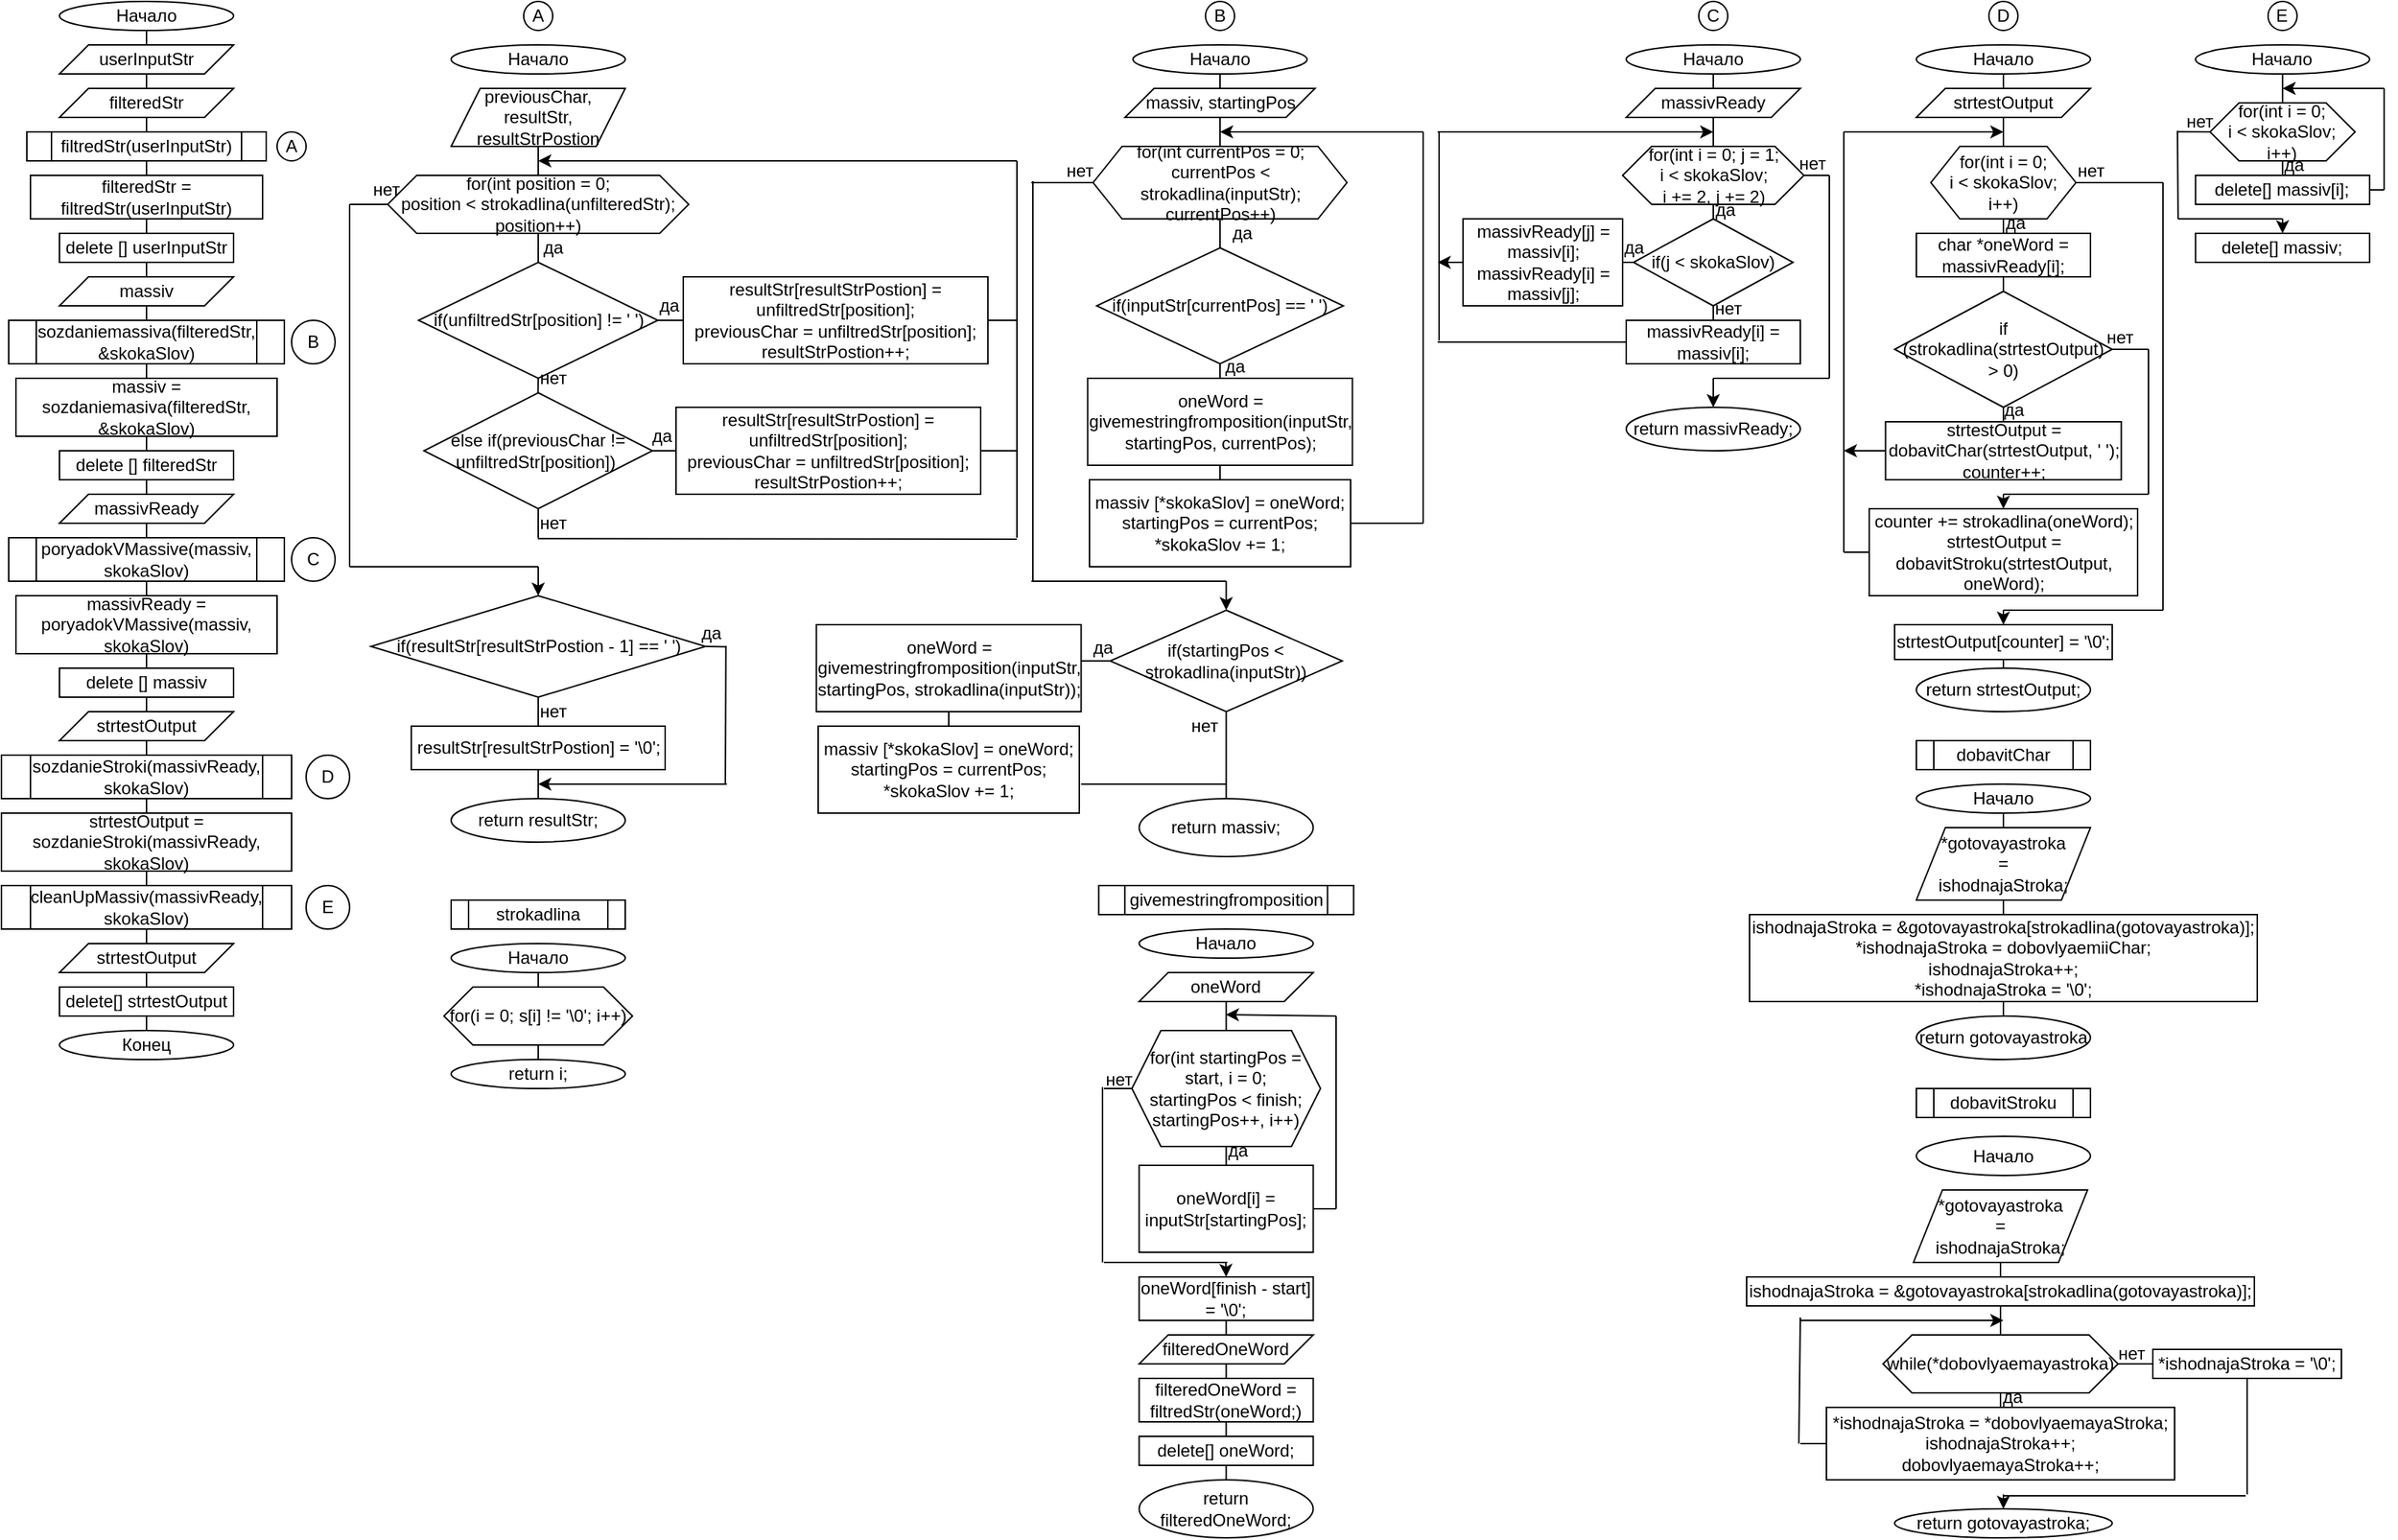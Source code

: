 <mxfile version="13.6.2" type="device"><diagram id="nG-GSz-EodA1FBsDJwyj" name="Page-1"><mxGraphModel dx="2376" dy="1202" grid="1" gridSize="10" guides="1" tooltips="1" connect="1" arrows="1" fold="1" page="1" pageScale="1" pageWidth="850" pageHeight="1100" math="0" shadow="0"><root><mxCell id="0"/><mxCell id="1" parent="0"/><mxCell id="6RixhNjX4JaGWTS-DrbI-1" value="Начало" style="ellipse;whiteSpace=wrap;html=1;" vertex="1" parent="1"><mxGeometry x="40" y="10" width="120" height="20" as="geometry"/></mxCell><mxCell id="6RixhNjX4JaGWTS-DrbI-2" style="edgeStyle=orthogonalEdgeStyle;rounded=0;orthogonalLoop=1;jettySize=auto;html=1;exitX=0.5;exitY=1;exitDx=0;exitDy=0;" edge="1" parent="1" source="6RixhNjX4JaGWTS-DrbI-1" target="6RixhNjX4JaGWTS-DrbI-1"><mxGeometry relative="1" as="geometry"/></mxCell><mxCell id="6RixhNjX4JaGWTS-DrbI-3" value="userInputStr" style="shape=parallelogram;perimeter=parallelogramPerimeter;whiteSpace=wrap;html=1;fixedSize=1;" vertex="1" parent="1"><mxGeometry x="40" y="40" width="120" height="20" as="geometry"/></mxCell><mxCell id="6RixhNjX4JaGWTS-DrbI-4" value="filteredStr" style="shape=parallelogram;perimeter=parallelogramPerimeter;whiteSpace=wrap;html=1;fixedSize=1;" vertex="1" parent="1"><mxGeometry x="40" y="70" width="120" height="20" as="geometry"/></mxCell><mxCell id="6RixhNjX4JaGWTS-DrbI-5" value="filtredStr(userInputStr)" style="shape=process;whiteSpace=wrap;html=1;backgroundOutline=1;" vertex="1" parent="1"><mxGeometry x="17.5" y="100" width="165" height="20" as="geometry"/></mxCell><mxCell id="6RixhNjX4JaGWTS-DrbI-6" value="delete [] userInputStr" style="rounded=0;whiteSpace=wrap;html=1;" vertex="1" parent="1"><mxGeometry x="40" y="170" width="120" height="20" as="geometry"/></mxCell><mxCell id="6RixhNjX4JaGWTS-DrbI-7" value="massiv" style="shape=parallelogram;perimeter=parallelogramPerimeter;whiteSpace=wrap;html=1;fixedSize=1;" vertex="1" parent="1"><mxGeometry x="40" y="200" width="120" height="20" as="geometry"/></mxCell><mxCell id="6RixhNjX4JaGWTS-DrbI-8" value="sozdaniemassiva(filteredStr, &amp;amp;skokaSlov)" style="shape=process;whiteSpace=wrap;html=1;backgroundOutline=1;" vertex="1" parent="1"><mxGeometry x="5" y="230" width="190" height="30" as="geometry"/></mxCell><mxCell id="6RixhNjX4JaGWTS-DrbI-9" value="delete [] filteredStr" style="rounded=0;whiteSpace=wrap;html=1;" vertex="1" parent="1"><mxGeometry x="40" y="320" width="120" height="20" as="geometry"/></mxCell><mxCell id="6RixhNjX4JaGWTS-DrbI-10" value="massivReady" style="shape=parallelogram;perimeter=parallelogramPerimeter;whiteSpace=wrap;html=1;fixedSize=1;" vertex="1" parent="1"><mxGeometry x="40" y="350" width="120" height="20" as="geometry"/></mxCell><mxCell id="6RixhNjX4JaGWTS-DrbI-11" value="poryadokVMassive(massiv, skokaSlov)" style="shape=process;whiteSpace=wrap;html=1;backgroundOutline=1;" vertex="1" parent="1"><mxGeometry x="5" y="380" width="190" height="30" as="geometry"/></mxCell><mxCell id="6RixhNjX4JaGWTS-DrbI-12" value="delete [] massiv" style="rounded=0;whiteSpace=wrap;html=1;" vertex="1" parent="1"><mxGeometry x="40" y="470" width="120" height="20" as="geometry"/></mxCell><mxCell id="6RixhNjX4JaGWTS-DrbI-13" value="strtestOutput" style="shape=parallelogram;perimeter=parallelogramPerimeter;whiteSpace=wrap;html=1;fixedSize=1;" vertex="1" parent="1"><mxGeometry x="40" y="500" width="120" height="20" as="geometry"/></mxCell><mxCell id="6RixhNjX4JaGWTS-DrbI-14" value="filteredStr = filtredStr(userInputStr)" style="rounded=0;whiteSpace=wrap;html=1;" vertex="1" parent="1"><mxGeometry x="20" y="130" width="160" height="30" as="geometry"/></mxCell><mxCell id="6RixhNjX4JaGWTS-DrbI-15" value="massiv = sozdaniemasiva(filteredStr, &amp;amp;skokaSlov)" style="whiteSpace=wrap;html=1;" vertex="1" parent="1"><mxGeometry x="10" y="270" width="180" height="40" as="geometry"/></mxCell><mxCell id="6RixhNjX4JaGWTS-DrbI-16" value="massivReady = poryadokVMassive(massiv, skokaSlov)" style="whiteSpace=wrap;html=1;" vertex="1" parent="1"><mxGeometry x="10" y="420" width="180" height="40" as="geometry"/></mxCell><mxCell id="6RixhNjX4JaGWTS-DrbI-17" value="sozdanieStroki(massivReady, skokaSlov)" style="shape=process;whiteSpace=wrap;html=1;backgroundOutline=1;" vertex="1" parent="1"><mxGeometry y="530" width="200" height="30" as="geometry"/></mxCell><mxCell id="6RixhNjX4JaGWTS-DrbI-18" value="strtestOutput = sozdanieStroki(massivReady, skokaSlov)" style="rounded=0;whiteSpace=wrap;html=1;" vertex="1" parent="1"><mxGeometry y="570" width="200" height="40" as="geometry"/></mxCell><mxCell id="6RixhNjX4JaGWTS-DrbI-19" value="cleanUpMassiv(massivReady, skokaSlov)" style="shape=process;whiteSpace=wrap;html=1;backgroundOutline=1;" vertex="1" parent="1"><mxGeometry y="620" width="200" height="30" as="geometry"/></mxCell><mxCell id="6RixhNjX4JaGWTS-DrbI-20" value="strtestOutput" style="shape=parallelogram;perimeter=parallelogramPerimeter;whiteSpace=wrap;html=1;fixedSize=1;" vertex="1" parent="1"><mxGeometry x="40" y="660" width="120" height="20" as="geometry"/></mxCell><mxCell id="6RixhNjX4JaGWTS-DrbI-21" value="delete[] strtestOutput" style="rounded=0;whiteSpace=wrap;html=1;" vertex="1" parent="1"><mxGeometry x="40" y="690" width="120" height="20" as="geometry"/></mxCell><mxCell id="6RixhNjX4JaGWTS-DrbI-22" value="Конец" style="ellipse;whiteSpace=wrap;html=1;" vertex="1" parent="1"><mxGeometry x="40" y="720" width="120" height="20" as="geometry"/></mxCell><mxCell id="6RixhNjX4JaGWTS-DrbI-23" value="A" style="ellipse;whiteSpace=wrap;html=1;aspect=fixed;" vertex="1" parent="1"><mxGeometry x="190" y="100" width="20" height="20" as="geometry"/></mxCell><mxCell id="6RixhNjX4JaGWTS-DrbI-24" value="A" style="ellipse;whiteSpace=wrap;html=1;aspect=fixed;" vertex="1" parent="1"><mxGeometry x="360" y="10" width="20" height="20" as="geometry"/></mxCell><mxCell id="6RixhNjX4JaGWTS-DrbI-25" value="Начало" style="ellipse;whiteSpace=wrap;html=1;" vertex="1" parent="1"><mxGeometry x="310" y="40" width="120" height="20" as="geometry"/></mxCell><mxCell id="6RixhNjX4JaGWTS-DrbI-29" value="" style="endArrow=none;html=1;entryX=0.5;entryY=1;entryDx=0;entryDy=0;" edge="1" parent="1" target="6RixhNjX4JaGWTS-DrbI-1"><mxGeometry width="50" height="50" relative="1" as="geometry"><mxPoint x="100" y="40" as="sourcePoint"/><mxPoint x="150" y="90" as="targetPoint"/></mxGeometry></mxCell><mxCell id="6RixhNjX4JaGWTS-DrbI-30" value="" style="endArrow=none;html=1;entryX=0.5;entryY=1;entryDx=0;entryDy=0;" edge="1" parent="1" target="6RixhNjX4JaGWTS-DrbI-3"><mxGeometry width="50" height="50" relative="1" as="geometry"><mxPoint x="100" y="70" as="sourcePoint"/><mxPoint x="150" y="90" as="targetPoint"/></mxGeometry></mxCell><mxCell id="6RixhNjX4JaGWTS-DrbI-31" value="" style="endArrow=none;html=1;exitX=0.5;exitY=1;exitDx=0;exitDy=0;entryX=0.5;entryY=0;entryDx=0;entryDy=0;" edge="1" parent="1" source="6RixhNjX4JaGWTS-DrbI-4" target="6RixhNjX4JaGWTS-DrbI-5"><mxGeometry width="50" height="50" relative="1" as="geometry"><mxPoint x="100" y="140" as="sourcePoint"/><mxPoint x="150" y="90" as="targetPoint"/></mxGeometry></mxCell><mxCell id="6RixhNjX4JaGWTS-DrbI-32" value="" style="endArrow=none;html=1;entryX=0.5;entryY=1;entryDx=0;entryDy=0;" edge="1" parent="1" target="6RixhNjX4JaGWTS-DrbI-5"><mxGeometry width="50" height="50" relative="1" as="geometry"><mxPoint x="100" y="130" as="sourcePoint"/><mxPoint x="150" y="90" as="targetPoint"/></mxGeometry></mxCell><mxCell id="6RixhNjX4JaGWTS-DrbI-33" value="" style="endArrow=none;html=1;entryX=0.5;entryY=1;entryDx=0;entryDy=0;" edge="1" parent="1" target="6RixhNjX4JaGWTS-DrbI-14"><mxGeometry width="50" height="50" relative="1" as="geometry"><mxPoint x="100" y="170" as="sourcePoint"/><mxPoint x="150" y="180" as="targetPoint"/></mxGeometry></mxCell><mxCell id="6RixhNjX4JaGWTS-DrbI-35" value="" style="endArrow=none;html=1;entryX=0.5;entryY=1;entryDx=0;entryDy=0;" edge="1" parent="1" target="6RixhNjX4JaGWTS-DrbI-6"><mxGeometry width="50" height="50" relative="1" as="geometry"><mxPoint x="100" y="200" as="sourcePoint"/><mxPoint x="150" y="180" as="targetPoint"/></mxGeometry></mxCell><mxCell id="6RixhNjX4JaGWTS-DrbI-36" value="" style="endArrow=none;html=1;entryX=0.5;entryY=1;entryDx=0;entryDy=0;" edge="1" parent="1" target="6RixhNjX4JaGWTS-DrbI-7"><mxGeometry width="50" height="50" relative="1" as="geometry"><mxPoint x="100" y="230" as="sourcePoint"/><mxPoint x="150" y="180" as="targetPoint"/></mxGeometry></mxCell><mxCell id="6RixhNjX4JaGWTS-DrbI-37" value="" style="endArrow=none;html=1;exitX=0.5;exitY=1;exitDx=0;exitDy=0;entryX=0.5;entryY=0;entryDx=0;entryDy=0;" edge="1" parent="1" source="6RixhNjX4JaGWTS-DrbI-8" target="6RixhNjX4JaGWTS-DrbI-15"><mxGeometry width="50" height="50" relative="1" as="geometry"><mxPoint x="100" y="230" as="sourcePoint"/><mxPoint x="150" y="180" as="targetPoint"/></mxGeometry></mxCell><mxCell id="6RixhNjX4JaGWTS-DrbI-38" value="" style="endArrow=none;html=1;entryX=0.5;entryY=1;entryDx=0;entryDy=0;exitX=0.5;exitY=0;exitDx=0;exitDy=0;" edge="1" parent="1" source="6RixhNjX4JaGWTS-DrbI-9" target="6RixhNjX4JaGWTS-DrbI-15"><mxGeometry width="50" height="50" relative="1" as="geometry"><mxPoint x="100" y="430" as="sourcePoint"/><mxPoint x="150" y="380" as="targetPoint"/></mxGeometry></mxCell><mxCell id="6RixhNjX4JaGWTS-DrbI-39" value="" style="endArrow=none;html=1;entryX=0.5;entryY=1;entryDx=0;entryDy=0;exitX=0.5;exitY=0;exitDx=0;exitDy=0;" edge="1" parent="1" source="6RixhNjX4JaGWTS-DrbI-10" target="6RixhNjX4JaGWTS-DrbI-9"><mxGeometry width="50" height="50" relative="1" as="geometry"><mxPoint x="100" y="430" as="sourcePoint"/><mxPoint x="150" y="380" as="targetPoint"/></mxGeometry></mxCell><mxCell id="6RixhNjX4JaGWTS-DrbI-40" value="" style="endArrow=none;html=1;entryX=0.5;entryY=1;entryDx=0;entryDy=0;" edge="1" parent="1" target="6RixhNjX4JaGWTS-DrbI-10"><mxGeometry width="50" height="50" relative="1" as="geometry"><mxPoint x="100" y="380" as="sourcePoint"/><mxPoint x="150" y="380" as="targetPoint"/></mxGeometry></mxCell><mxCell id="6RixhNjX4JaGWTS-DrbI-41" value="" style="endArrow=none;html=1;entryX=0.5;entryY=1;entryDx=0;entryDy=0;" edge="1" parent="1" target="6RixhNjX4JaGWTS-DrbI-11"><mxGeometry width="50" height="50" relative="1" as="geometry"><mxPoint x="100" y="420" as="sourcePoint"/><mxPoint x="150" y="380" as="targetPoint"/></mxGeometry></mxCell><mxCell id="6RixhNjX4JaGWTS-DrbI-42" value="" style="endArrow=none;html=1;exitX=0.5;exitY=1;exitDx=0;exitDy=0;entryX=0.5;entryY=0;entryDx=0;entryDy=0;" edge="1" parent="1" source="6RixhNjX4JaGWTS-DrbI-16" target="6RixhNjX4JaGWTS-DrbI-12"><mxGeometry width="50" height="50" relative="1" as="geometry"><mxPoint x="100" y="430" as="sourcePoint"/><mxPoint x="150" y="380" as="targetPoint"/></mxGeometry></mxCell><mxCell id="6RixhNjX4JaGWTS-DrbI-43" value="" style="endArrow=none;html=1;entryX=0.5;entryY=1;entryDx=0;entryDy=0;exitX=0.5;exitY=0;exitDx=0;exitDy=0;" edge="1" parent="1" source="6RixhNjX4JaGWTS-DrbI-13" target="6RixhNjX4JaGWTS-DrbI-12"><mxGeometry width="50" height="50" relative="1" as="geometry"><mxPoint x="100" y="570" as="sourcePoint"/><mxPoint x="150" y="520" as="targetPoint"/><Array as="points"/></mxGeometry></mxCell><mxCell id="6RixhNjX4JaGWTS-DrbI-44" value="" style="endArrow=none;html=1;entryX=0.5;entryY=1;entryDx=0;entryDy=0;" edge="1" parent="1" target="6RixhNjX4JaGWTS-DrbI-17"><mxGeometry width="50" height="50" relative="1" as="geometry"><mxPoint x="100" y="570" as="sourcePoint"/><mxPoint x="150" y="520" as="targetPoint"/></mxGeometry></mxCell><mxCell id="6RixhNjX4JaGWTS-DrbI-45" value="" style="endArrow=none;html=1;exitX=0.5;exitY=0;exitDx=0;exitDy=0;entryX=0.5;entryY=1;entryDx=0;entryDy=0;" edge="1" parent="1" source="6RixhNjX4JaGWTS-DrbI-17" target="6RixhNjX4JaGWTS-DrbI-13"><mxGeometry width="50" height="50" relative="1" as="geometry"><mxPoint x="160" y="520" as="sourcePoint"/><mxPoint x="210" y="470" as="targetPoint"/></mxGeometry></mxCell><mxCell id="6RixhNjX4JaGWTS-DrbI-46" value="" style="endArrow=none;html=1;exitX=0.5;exitY=1;exitDx=0;exitDy=0;entryX=0.5;entryY=0;entryDx=0;entryDy=0;" edge="1" parent="1" source="6RixhNjX4JaGWTS-DrbI-18" target="6RixhNjX4JaGWTS-DrbI-19"><mxGeometry width="50" height="50" relative="1" as="geometry"><mxPoint x="100" y="630" as="sourcePoint"/><mxPoint x="150" y="580" as="targetPoint"/></mxGeometry></mxCell><mxCell id="6RixhNjX4JaGWTS-DrbI-47" value="" style="endArrow=none;html=1;exitX=0.5;exitY=1;exitDx=0;exitDy=0;entryX=0.5;entryY=0;entryDx=0;entryDy=0;" edge="1" parent="1" source="6RixhNjX4JaGWTS-DrbI-19" target="6RixhNjX4JaGWTS-DrbI-20"><mxGeometry width="50" height="50" relative="1" as="geometry"><mxPoint x="100" y="630" as="sourcePoint"/><mxPoint x="150" y="580" as="targetPoint"/></mxGeometry></mxCell><mxCell id="6RixhNjX4JaGWTS-DrbI-48" value="" style="endArrow=none;html=1;entryX=0.5;entryY=1;entryDx=0;entryDy=0;" edge="1" parent="1" target="6RixhNjX4JaGWTS-DrbI-20"><mxGeometry width="50" height="50" relative="1" as="geometry"><mxPoint x="100" y="690" as="sourcePoint"/><mxPoint x="150" y="700" as="targetPoint"/></mxGeometry></mxCell><mxCell id="6RixhNjX4JaGWTS-DrbI-49" value="" style="endArrow=none;html=1;entryX=0.5;entryY=1;entryDx=0;entryDy=0;" edge="1" parent="1" target="6RixhNjX4JaGWTS-DrbI-21"><mxGeometry width="50" height="50" relative="1" as="geometry"><mxPoint x="100" y="720" as="sourcePoint"/><mxPoint x="150" y="700" as="targetPoint"/></mxGeometry></mxCell><mxCell id="6RixhNjX4JaGWTS-DrbI-50" value="previousChar, resultStr, resultStrPostion" style="shape=parallelogram;perimeter=parallelogramPerimeter;whiteSpace=wrap;html=1;fixedSize=1;" vertex="1" parent="1"><mxGeometry x="310" y="70" width="120" height="40" as="geometry"/></mxCell><mxCell id="6RixhNjX4JaGWTS-DrbI-51" value="for(int position = 0;&lt;br&gt;position &amp;lt; strokadlina(unfilteredStr);&lt;br&gt;position++)" style="shape=hexagon;perimeter=hexagonPerimeter2;whiteSpace=wrap;html=1;fixedSize=1;" vertex="1" parent="1"><mxGeometry x="266.25" y="130" width="207.5" height="40" as="geometry"/></mxCell><mxCell id="6RixhNjX4JaGWTS-DrbI-53" value="" style="endArrow=none;html=1;entryX=0.5;entryY=1;entryDx=0;entryDy=0;" edge="1" parent="1" target="6RixhNjX4JaGWTS-DrbI-51"><mxGeometry width="50" height="50" relative="1" as="geometry"><mxPoint x="370" y="190" as="sourcePoint"/><mxPoint x="390" y="160" as="targetPoint"/></mxGeometry></mxCell><mxCell id="6RixhNjX4JaGWTS-DrbI-54" value="да" style="text;html=1;align=center;verticalAlign=middle;resizable=0;points=[];autosize=1;" vertex="1" parent="1"><mxGeometry x="365" y="170" width="30" height="20" as="geometry"/></mxCell><mxCell id="6RixhNjX4JaGWTS-DrbI-55" value="if(unfiltredStr[position] != ' ')" style="rhombus;whiteSpace=wrap;html=1;" vertex="1" parent="1"><mxGeometry x="287.5" y="190" width="165" height="80" as="geometry"/></mxCell><mxCell id="6RixhNjX4JaGWTS-DrbI-57" value="" style="endArrow=none;html=1;entryX=0.5;entryY=1;entryDx=0;entryDy=0;exitX=0.162;exitY=1.021;exitDx=0;exitDy=0;exitPerimeter=0;" edge="1" parent="1" source="6RixhNjX4JaGWTS-DrbI-58" target="6RixhNjX4JaGWTS-DrbI-55"><mxGeometry width="50" height="50" relative="1" as="geometry"><mxPoint x="370" y="290" as="sourcePoint"/><mxPoint x="390" y="240" as="targetPoint"/></mxGeometry></mxCell><mxCell id="6RixhNjX4JaGWTS-DrbI-58" value="нет" style="text;html=1;align=center;verticalAlign=middle;resizable=0;points=[];autosize=1;" vertex="1" parent="1"><mxGeometry x="365" y="260" width="30" height="20" as="geometry"/></mxCell><mxCell id="6RixhNjX4JaGWTS-DrbI-60" value="else if(previousChar != unfiltredStr[position])&amp;nbsp;" style="rhombus;whiteSpace=wrap;html=1;" vertex="1" parent="1"><mxGeometry x="291.25" y="280" width="157.5" height="80" as="geometry"/></mxCell><mxCell id="6RixhNjX4JaGWTS-DrbI-61" value="" style="endArrow=none;html=1;exitX=0.5;exitY=0;exitDx=0;exitDy=0;entryX=0.5;entryY=1;entryDx=0;entryDy=0;" edge="1" parent="1" source="6RixhNjX4JaGWTS-DrbI-51" target="6RixhNjX4JaGWTS-DrbI-50"><mxGeometry width="50" height="50" relative="1" as="geometry"><mxPoint x="340" y="140" as="sourcePoint"/><mxPoint x="390" y="90" as="targetPoint"/></mxGeometry></mxCell><mxCell id="6RixhNjX4JaGWTS-DrbI-69" value="" style="endArrow=none;html=1;exitX=1;exitY=0.5;exitDx=0;exitDy=0;" edge="1" parent="1" source="6RixhNjX4JaGWTS-DrbI-55"><mxGeometry width="50" height="50" relative="1" as="geometry"><mxPoint x="420" y="270" as="sourcePoint"/><mxPoint x="470" y="230" as="targetPoint"/></mxGeometry></mxCell><mxCell id="6RixhNjX4JaGWTS-DrbI-70" value="да" style="text;html=1;align=center;verticalAlign=middle;resizable=0;points=[];autosize=1;" vertex="1" parent="1"><mxGeometry x="445" y="210" width="30" height="20" as="geometry"/></mxCell><mxCell id="6RixhNjX4JaGWTS-DrbI-71" value="resultStr[resultStrPostion] = unfiltredStr[position];&lt;br&gt;previousChar = unfiltredStr[position];&lt;br&gt;resultStrPostion++;&lt;br&gt;" style="rounded=0;whiteSpace=wrap;html=1;" vertex="1" parent="1"><mxGeometry x="470" y="200" width="210" height="60" as="geometry"/></mxCell><mxCell id="6RixhNjX4JaGWTS-DrbI-75" value="" style="endArrow=none;html=1;exitX=1;exitY=0.5;exitDx=0;exitDy=0;" edge="1" parent="1"><mxGeometry width="50" height="50" relative="1" as="geometry"><mxPoint x="447.5" y="320" as="sourcePoint"/><mxPoint x="465.0" y="320" as="targetPoint"/></mxGeometry></mxCell><mxCell id="6RixhNjX4JaGWTS-DrbI-76" value="да" style="text;html=1;align=center;verticalAlign=middle;resizable=0;points=[];autosize=1;" vertex="1" parent="1"><mxGeometry x="440" y="300" width="30" height="20" as="geometry"/></mxCell><mxCell id="6RixhNjX4JaGWTS-DrbI-77" value="resultStr[resultStrPostion] = unfiltredStr[position];&lt;br&gt;previousChar = unfiltredStr[position];&lt;br&gt;resultStrPostion++;&lt;br&gt;" style="rounded=0;whiteSpace=wrap;html=1;" vertex="1" parent="1"><mxGeometry x="465" y="290" width="210" height="60" as="geometry"/></mxCell><mxCell id="6RixhNjX4JaGWTS-DrbI-78" value="" style="endArrow=none;html=1;exitX=0.5;exitY=1;exitDx=0;exitDy=0;" edge="1" parent="1" source="6RixhNjX4JaGWTS-DrbI-60"><mxGeometry width="50" height="50" relative="1" as="geometry"><mxPoint x="470" y="350" as="sourcePoint"/><mxPoint x="370" y="380" as="targetPoint"/></mxGeometry></mxCell><mxCell id="6RixhNjX4JaGWTS-DrbI-79" value="нет" style="text;html=1;align=center;verticalAlign=middle;resizable=0;points=[];autosize=1;" vertex="1" parent="1"><mxGeometry x="365" y="360" width="30" height="20" as="geometry"/></mxCell><mxCell id="6RixhNjX4JaGWTS-DrbI-80" value="" style="endArrow=none;html=1;exitX=0.156;exitY=1.033;exitDx=0;exitDy=0;exitPerimeter=0;" edge="1" parent="1" source="6RixhNjX4JaGWTS-DrbI-79"><mxGeometry width="50" height="50" relative="1" as="geometry"><mxPoint x="470" y="350" as="sourcePoint"/><mxPoint x="700" y="381" as="targetPoint"/></mxGeometry></mxCell><mxCell id="6RixhNjX4JaGWTS-DrbI-81" value="" style="endArrow=none;html=1;" edge="1" parent="1"><mxGeometry width="50" height="50" relative="1" as="geometry"><mxPoint x="700" y="380" as="sourcePoint"/><mxPoint x="700" y="120" as="targetPoint"/></mxGeometry></mxCell><mxCell id="6RixhNjX4JaGWTS-DrbI-82" value="" style="endArrow=classic;html=1;" edge="1" parent="1"><mxGeometry width="50" height="50" relative="1" as="geometry"><mxPoint x="700" y="120" as="sourcePoint"/><mxPoint x="370" y="120" as="targetPoint"/></mxGeometry></mxCell><mxCell id="6RixhNjX4JaGWTS-DrbI-83" value="" style="endArrow=none;html=1;entryX=1;entryY=0.5;entryDx=0;entryDy=0;" edge="1" parent="1" target="6RixhNjX4JaGWTS-DrbI-71"><mxGeometry width="50" height="50" relative="1" as="geometry"><mxPoint x="700" y="230" as="sourcePoint"/><mxPoint x="580" y="300" as="targetPoint"/></mxGeometry></mxCell><mxCell id="6RixhNjX4JaGWTS-DrbI-84" value="" style="endArrow=none;html=1;entryX=1;entryY=0.5;entryDx=0;entryDy=0;" edge="1" parent="1" target="6RixhNjX4JaGWTS-DrbI-77"><mxGeometry width="50" height="50" relative="1" as="geometry"><mxPoint x="700" y="320" as="sourcePoint"/><mxPoint x="580" y="300" as="targetPoint"/></mxGeometry></mxCell><mxCell id="6RixhNjX4JaGWTS-DrbI-85" value="" style="endArrow=none;html=1;entryX=0;entryY=0.5;entryDx=0;entryDy=0;" edge="1" parent="1" target="6RixhNjX4JaGWTS-DrbI-51"><mxGeometry width="50" height="50" relative="1" as="geometry"><mxPoint x="240" y="150" as="sourcePoint"/><mxPoint x="400" y="180" as="targetPoint"/></mxGeometry></mxCell><mxCell id="6RixhNjX4JaGWTS-DrbI-86" value="нет" style="text;html=1;align=center;verticalAlign=middle;resizable=0;points=[];autosize=1;" vertex="1" parent="1"><mxGeometry x="250" y="130" width="30" height="20" as="geometry"/></mxCell><mxCell id="6RixhNjX4JaGWTS-DrbI-87" value="" style="endArrow=none;html=1;" edge="1" parent="1"><mxGeometry width="50" height="50" relative="1" as="geometry"><mxPoint x="240" y="400" as="sourcePoint"/><mxPoint x="240" y="150" as="targetPoint"/></mxGeometry></mxCell><mxCell id="6RixhNjX4JaGWTS-DrbI-88" value="" style="endArrow=none;html=1;" edge="1" parent="1"><mxGeometry width="50" height="50" relative="1" as="geometry"><mxPoint x="240" y="400" as="sourcePoint"/><mxPoint x="370" y="400" as="targetPoint"/></mxGeometry></mxCell><mxCell id="6RixhNjX4JaGWTS-DrbI-89" value="" style="endArrow=classic;html=1;" edge="1" parent="1"><mxGeometry width="50" height="50" relative="1" as="geometry"><mxPoint x="370" y="400" as="sourcePoint"/><mxPoint x="370" y="420" as="targetPoint"/></mxGeometry></mxCell><mxCell id="6RixhNjX4JaGWTS-DrbI-90" value="if(resultStr[resultStrPostion - 1] == ' ')" style="rhombus;whiteSpace=wrap;html=1;" vertex="1" parent="1"><mxGeometry x="254.69" y="420" width="230.62" height="70" as="geometry"/></mxCell><mxCell id="6RixhNjX4JaGWTS-DrbI-91" value="" style="endArrow=none;html=1;entryX=0.5;entryY=1;entryDx=0;entryDy=0;" edge="1" parent="1" target="6RixhNjX4JaGWTS-DrbI-90"><mxGeometry width="50" height="50" relative="1" as="geometry"><mxPoint x="370" y="510" as="sourcePoint"/><mxPoint x="400" y="480" as="targetPoint"/></mxGeometry></mxCell><mxCell id="6RixhNjX4JaGWTS-DrbI-92" value="нет" style="text;html=1;align=center;verticalAlign=middle;resizable=0;points=[];autosize=1;" vertex="1" parent="1"><mxGeometry x="365" y="490" width="30" height="20" as="geometry"/></mxCell><mxCell id="6RixhNjX4JaGWTS-DrbI-94" value="resultStr[resultStrPostion] = '\0';" style="rounded=0;whiteSpace=wrap;html=1;" vertex="1" parent="1"><mxGeometry x="282.5" y="510" width="175" height="30" as="geometry"/></mxCell><mxCell id="6RixhNjX4JaGWTS-DrbI-95" value="" style="endArrow=none;html=1;entryX=0.5;entryY=1;entryDx=0;entryDy=0;exitX=0.5;exitY=0;exitDx=0;exitDy=0;" edge="1" parent="1" source="6RixhNjX4JaGWTS-DrbI-96" target="6RixhNjX4JaGWTS-DrbI-94"><mxGeometry width="50" height="50" relative="1" as="geometry"><mxPoint x="370" y="550" as="sourcePoint"/><mxPoint x="400" y="450" as="targetPoint"/></mxGeometry></mxCell><mxCell id="6RixhNjX4JaGWTS-DrbI-96" value="return resultStr;" style="ellipse;whiteSpace=wrap;html=1;" vertex="1" parent="1"><mxGeometry x="310" y="560" width="120" height="30" as="geometry"/></mxCell><mxCell id="6RixhNjX4JaGWTS-DrbI-97" value="" style="endArrow=none;html=1;entryX=1;entryY=0.5;entryDx=0;entryDy=0;exitX=0.855;exitY=0.961;exitDx=0;exitDy=0;exitPerimeter=0;" edge="1" parent="1" source="6RixhNjX4JaGWTS-DrbI-98" target="6RixhNjX4JaGWTS-DrbI-90"><mxGeometry width="50" height="50" relative="1" as="geometry"><mxPoint x="510" y="455" as="sourcePoint"/><mxPoint x="400" y="450" as="targetPoint"/></mxGeometry></mxCell><mxCell id="6RixhNjX4JaGWTS-DrbI-98" value="да" style="text;html=1;align=center;verticalAlign=middle;resizable=0;points=[];autosize=1;" vertex="1" parent="1"><mxGeometry x="473.75" y="436" width="30" height="20" as="geometry"/></mxCell><mxCell id="6RixhNjX4JaGWTS-DrbI-99" value="" style="endArrow=none;html=1;entryX=0.855;entryY=0.933;entryDx=0;entryDy=0;entryPerimeter=0;" edge="1" parent="1" target="6RixhNjX4JaGWTS-DrbI-98"><mxGeometry width="50" height="50" relative="1" as="geometry"><mxPoint x="499" y="550" as="sourcePoint"/><mxPoint x="490" y="490" as="targetPoint"/></mxGeometry></mxCell><mxCell id="6RixhNjX4JaGWTS-DrbI-100" value="" style="endArrow=classic;html=1;" edge="1" parent="1"><mxGeometry width="50" height="50" relative="1" as="geometry"><mxPoint x="500" y="550" as="sourcePoint"/><mxPoint x="370" y="550" as="targetPoint"/></mxGeometry></mxCell><mxCell id="6RixhNjX4JaGWTS-DrbI-101" value="B" style="ellipse;whiteSpace=wrap;html=1;aspect=fixed;" vertex="1" parent="1"><mxGeometry x="200" y="230" width="30" height="30" as="geometry"/></mxCell><mxCell id="6RixhNjX4JaGWTS-DrbI-102" value="B" style="ellipse;whiteSpace=wrap;html=1;aspect=fixed;" vertex="1" parent="1"><mxGeometry x="830" y="10" width="20" height="20" as="geometry"/></mxCell><mxCell id="6RixhNjX4JaGWTS-DrbI-103" value="Начало" style="ellipse;whiteSpace=wrap;html=1;" vertex="1" parent="1"><mxGeometry x="780" y="40" width="120" height="20" as="geometry"/></mxCell><mxCell id="6RixhNjX4JaGWTS-DrbI-104" value="massiv, startingPos" style="shape=parallelogram;perimeter=parallelogramPerimeter;whiteSpace=wrap;html=1;fixedSize=1;" vertex="1" parent="1"><mxGeometry x="774.5" y="70" width="131" height="20" as="geometry"/></mxCell><mxCell id="6RixhNjX4JaGWTS-DrbI-106" value="for(int currentPos = 0; currentPos &amp;lt; strokadlina(inputStr); currentPos++)" style="shape=hexagon;perimeter=hexagonPerimeter2;whiteSpace=wrap;html=1;fixedSize=1;" vertex="1" parent="1"><mxGeometry x="752.5" y="110" width="175" height="50" as="geometry"/></mxCell><mxCell id="6RixhNjX4JaGWTS-DrbI-107" value="" style="endArrow=none;html=1;entryX=0.5;entryY=1;entryDx=0;entryDy=0;exitX=0.5;exitY=0;exitDx=0;exitDy=0;" edge="1" parent="1" source="6RixhNjX4JaGWTS-DrbI-109" target="6RixhNjX4JaGWTS-DrbI-106"><mxGeometry width="50" height="50" relative="1" as="geometry"><mxPoint x="848" y="170" as="sourcePoint"/><mxPoint x="850" y="170" as="targetPoint"/></mxGeometry></mxCell><mxCell id="6RixhNjX4JaGWTS-DrbI-108" value="да" style="text;html=1;align=center;verticalAlign=middle;resizable=0;points=[];autosize=1;" vertex="1" parent="1"><mxGeometry x="840" y="160" width="30" height="20" as="geometry"/></mxCell><mxCell id="6RixhNjX4JaGWTS-DrbI-109" value="if(inputStr[currentPos] == ' ')" style="rhombus;whiteSpace=wrap;html=1;" vertex="1" parent="1"><mxGeometry x="755" y="180" width="170" height="80" as="geometry"/></mxCell><mxCell id="6RixhNjX4JaGWTS-DrbI-110" value="oneWord = givemestringfromposition(inputStr, startingPos, currentPos);" style="rounded=0;whiteSpace=wrap;html=1;" vertex="1" parent="1"><mxGeometry x="748.75" y="270" width="182.5" height="60" as="geometry"/></mxCell><mxCell id="6RixhNjX4JaGWTS-DrbI-111" value="massiv [*skokaSlov] = oneWord;&lt;br&gt;startingPos = currentPos;&lt;br&gt;*skokaSlov += 1;" style="rounded=0;whiteSpace=wrap;html=1;" vertex="1" parent="1"><mxGeometry x="750" y="340" width="180" height="60" as="geometry"/></mxCell><mxCell id="6RixhNjX4JaGWTS-DrbI-112" value="" style="endArrow=none;html=1;entryX=0.5;entryY=1;entryDx=0;entryDy=0;exitX=0.5;exitY=0;exitDx=0;exitDy=0;" edge="1" parent="1" source="6RixhNjX4JaGWTS-DrbI-110" target="6RixhNjX4JaGWTS-DrbI-109"><mxGeometry width="50" height="50" relative="1" as="geometry"><mxPoint x="800" y="330" as="sourcePoint"/><mxPoint x="850" y="280" as="targetPoint"/></mxGeometry></mxCell><mxCell id="6RixhNjX4JaGWTS-DrbI-113" value="да" style="text;html=1;align=center;verticalAlign=middle;resizable=0;points=[];autosize=1;" vertex="1" parent="1"><mxGeometry x="835" y="252" width="30" height="20" as="geometry"/></mxCell><mxCell id="6RixhNjX4JaGWTS-DrbI-114" value="" style="endArrow=none;html=1;exitX=0.5;exitY=1;exitDx=0;exitDy=0;entryX=0.5;entryY=0;entryDx=0;entryDy=0;" edge="1" parent="1" source="6RixhNjX4JaGWTS-DrbI-110" target="6RixhNjX4JaGWTS-DrbI-111"><mxGeometry width="50" height="50" relative="1" as="geometry"><mxPoint x="800" y="330" as="sourcePoint"/><mxPoint x="850" y="280" as="targetPoint"/></mxGeometry></mxCell><mxCell id="6RixhNjX4JaGWTS-DrbI-116" value="" style="endArrow=none;html=1;exitX=1;exitY=0.5;exitDx=0;exitDy=0;" edge="1" parent="1" source="6RixhNjX4JaGWTS-DrbI-111"><mxGeometry width="50" height="50" relative="1" as="geometry"><mxPoint x="870" y="340" as="sourcePoint"/><mxPoint x="980" y="370" as="targetPoint"/></mxGeometry></mxCell><mxCell id="6RixhNjX4JaGWTS-DrbI-117" value="" style="endArrow=none;html=1;" edge="1" parent="1"><mxGeometry width="50" height="50" relative="1" as="geometry"><mxPoint x="980" y="370" as="sourcePoint"/><mxPoint x="980" y="100" as="targetPoint"/></mxGeometry></mxCell><mxCell id="6RixhNjX4JaGWTS-DrbI-118" value="" style="endArrow=none;html=1;entryX=0.5;entryY=1;entryDx=0;entryDy=0;exitX=0.5;exitY=0;exitDx=0;exitDy=0;" edge="1" parent="1" source="6RixhNjX4JaGWTS-DrbI-106" target="6RixhNjX4JaGWTS-DrbI-104"><mxGeometry width="50" height="50" relative="1" as="geometry"><mxPoint x="870" y="270" as="sourcePoint"/><mxPoint x="920" y="220" as="targetPoint"/></mxGeometry></mxCell><mxCell id="6RixhNjX4JaGWTS-DrbI-119" value="" style="endArrow=classic;html=1;" edge="1" parent="1"><mxGeometry width="50" height="50" relative="1" as="geometry"><mxPoint x="980" y="100" as="sourcePoint"/><mxPoint x="840" y="100" as="targetPoint"/></mxGeometry></mxCell><mxCell id="6RixhNjX4JaGWTS-DrbI-120" value="" style="endArrow=none;html=1;exitX=0;exitY=0.5;exitDx=0;exitDy=0;" edge="1" parent="1" source="6RixhNjX4JaGWTS-DrbI-106"><mxGeometry width="50" height="50" relative="1" as="geometry"><mxPoint x="780" y="270" as="sourcePoint"/><mxPoint x="710" y="135" as="targetPoint"/></mxGeometry></mxCell><mxCell id="6RixhNjX4JaGWTS-DrbI-121" value="нет" style="text;html=1;align=center;verticalAlign=middle;resizable=0;points=[];autosize=1;" vertex="1" parent="1"><mxGeometry x="728" y="117" width="30" height="20" as="geometry"/></mxCell><mxCell id="6RixhNjX4JaGWTS-DrbI-122" value="" style="endArrow=none;html=1;" edge="1" parent="1"><mxGeometry width="50" height="50" relative="1" as="geometry"><mxPoint x="711" y="410" as="sourcePoint"/><mxPoint x="711" y="134" as="targetPoint"/></mxGeometry></mxCell><mxCell id="6RixhNjX4JaGWTS-DrbI-123" value="" style="endArrow=none;html=1;" edge="1" parent="1"><mxGeometry width="50" height="50" relative="1" as="geometry"><mxPoint x="710" y="410" as="sourcePoint"/><mxPoint x="844.25" y="410" as="targetPoint"/></mxGeometry></mxCell><mxCell id="6RixhNjX4JaGWTS-DrbI-124" value="" style="endArrow=classic;html=1;" edge="1" parent="1"><mxGeometry width="50" height="50" relative="1" as="geometry"><mxPoint x="844.25" y="410" as="sourcePoint"/><mxPoint x="844.25" y="430" as="targetPoint"/></mxGeometry></mxCell><mxCell id="6RixhNjX4JaGWTS-DrbI-125" value="" style="endArrow=none;html=1;entryX=0.5;entryY=1;entryDx=0;entryDy=0;exitX=0.5;exitY=0;exitDx=0;exitDy=0;" edge="1" parent="1" source="6RixhNjX4JaGWTS-DrbI-104" target="6RixhNjX4JaGWTS-DrbI-103"><mxGeometry width="50" height="50" relative="1" as="geometry"><mxPoint x="780" y="140" as="sourcePoint"/><mxPoint x="830" y="90" as="targetPoint"/></mxGeometry></mxCell><mxCell id="6RixhNjX4JaGWTS-DrbI-126" value="if(startingPos &amp;lt; strokadlina(inputStr))" style="rhombus;whiteSpace=wrap;html=1;" vertex="1" parent="1"><mxGeometry x="764.25" y="430" width="160" height="70" as="geometry"/></mxCell><mxCell id="6RixhNjX4JaGWTS-DrbI-127" value="" style="endArrow=none;html=1;entryX=0;entryY=0.5;entryDx=0;entryDy=0;" edge="1" parent="1" target="6RixhNjX4JaGWTS-DrbI-126"><mxGeometry width="50" height="50" relative="1" as="geometry"><mxPoint x="744.25" y="465" as="sourcePoint"/><mxPoint x="884.25" y="470" as="targetPoint"/></mxGeometry></mxCell><mxCell id="6RixhNjX4JaGWTS-DrbI-128" value="да" style="text;html=1;align=center;verticalAlign=middle;resizable=0;points=[];autosize=1;" vertex="1" parent="1"><mxGeometry x="744.25" y="446" width="30" height="20" as="geometry"/></mxCell><mxCell id="6RixhNjX4JaGWTS-DrbI-130" value="oneWord = givemestringfromposition(inputStr, startingPos, strokadlina(inputStr));" style="rounded=0;whiteSpace=wrap;html=1;" vertex="1" parent="1"><mxGeometry x="561.75" y="440" width="182.5" height="60" as="geometry"/></mxCell><mxCell id="6RixhNjX4JaGWTS-DrbI-131" value="massiv [*skokaSlov] = oneWord;&lt;br&gt;startingPos = currentPos;&lt;br&gt;*skokaSlov += 1;" style="rounded=0;whiteSpace=wrap;html=1;" vertex="1" parent="1"><mxGeometry x="563" y="510" width="180" height="60" as="geometry"/></mxCell><mxCell id="6RixhNjX4JaGWTS-DrbI-132" value="" style="endArrow=none;html=1;exitX=0.5;exitY=1;exitDx=0;exitDy=0;entryX=0.5;entryY=0;entryDx=0;entryDy=0;" edge="1" parent="1" source="6RixhNjX4JaGWTS-DrbI-130" target="6RixhNjX4JaGWTS-DrbI-131"><mxGeometry width="50" height="50" relative="1" as="geometry"><mxPoint x="613" y="450" as="sourcePoint"/><mxPoint x="663" y="400" as="targetPoint"/></mxGeometry></mxCell><mxCell id="6RixhNjX4JaGWTS-DrbI-135" value="" style="endArrow=none;html=1;entryX=0.5;entryY=0;entryDx=0;entryDy=0;" edge="1" parent="1" target="6RixhNjX4JaGWTS-DrbI-136"><mxGeometry width="50" height="50" relative="1" as="geometry"><mxPoint x="844.25" y="540" as="sourcePoint"/><mxPoint x="844.25" y="550" as="targetPoint"/></mxGeometry></mxCell><mxCell id="6RixhNjX4JaGWTS-DrbI-136" value="return massiv;" style="ellipse;whiteSpace=wrap;html=1;" vertex="1" parent="1"><mxGeometry x="784.25" y="560" width="120" height="40" as="geometry"/></mxCell><mxCell id="6RixhNjX4JaGWTS-DrbI-137" value="" style="endArrow=none;html=1;entryX=0.5;entryY=1;entryDx=0;entryDy=0;" edge="1" parent="1" target="6RixhNjX4JaGWTS-DrbI-126"><mxGeometry width="50" height="50" relative="1" as="geometry"><mxPoint x="844.25" y="540" as="sourcePoint"/><mxPoint x="864.25" y="480" as="targetPoint"/></mxGeometry></mxCell><mxCell id="6RixhNjX4JaGWTS-DrbI-138" value="нет" style="text;html=1;align=center;verticalAlign=middle;resizable=0;points=[];autosize=1;" vertex="1" parent="1"><mxGeometry x="814.25" y="500" width="30" height="20" as="geometry"/></mxCell><mxCell id="6RixhNjX4JaGWTS-DrbI-140" value="" style="endArrow=none;html=1;" edge="1" parent="1"><mxGeometry width="50" height="50" relative="1" as="geometry"><mxPoint x="744.25" y="550" as="sourcePoint"/><mxPoint x="844.25" y="550" as="targetPoint"/></mxGeometry></mxCell><mxCell id="6RixhNjX4JaGWTS-DrbI-141" value="С" style="ellipse;whiteSpace=wrap;html=1;aspect=fixed;" vertex="1" parent="1"><mxGeometry x="200" y="380" width="30" height="30" as="geometry"/></mxCell><mxCell id="6RixhNjX4JaGWTS-DrbI-144" value="С" style="ellipse;whiteSpace=wrap;html=1;aspect=fixed;" vertex="1" parent="1"><mxGeometry x="1170" y="10" width="20" height="20" as="geometry"/></mxCell><mxCell id="6RixhNjX4JaGWTS-DrbI-145" value="Начало" style="ellipse;whiteSpace=wrap;html=1;" vertex="1" parent="1"><mxGeometry x="1120" y="40" width="120" height="20" as="geometry"/></mxCell><mxCell id="6RixhNjX4JaGWTS-DrbI-146" value="massivReady" style="shape=parallelogram;perimeter=parallelogramPerimeter;whiteSpace=wrap;html=1;fixedSize=1;" vertex="1" parent="1"><mxGeometry x="1120" y="70" width="120" height="20" as="geometry"/></mxCell><mxCell id="6RixhNjX4JaGWTS-DrbI-147" value="for(int i = 0; j = 1;&lt;br&gt;i &amp;lt; skokaSlov;&lt;br&gt;i += 2, j += 2)" style="shape=hexagon;perimeter=hexagonPerimeter2;whiteSpace=wrap;html=1;fixedSize=1;" vertex="1" parent="1"><mxGeometry x="1117.5" y="110" width="125" height="40" as="geometry"/></mxCell><mxCell id="6RixhNjX4JaGWTS-DrbI-148" value="" style="endArrow=none;html=1;entryX=0.5;entryY=1;entryDx=0;entryDy=0;" edge="1" parent="1" target="6RixhNjX4JaGWTS-DrbI-147"><mxGeometry width="50" height="50" relative="1" as="geometry"><mxPoint x="1180" y="160" as="sourcePoint"/><mxPoint x="1170" y="240" as="targetPoint"/></mxGeometry></mxCell><mxCell id="6RixhNjX4JaGWTS-DrbI-149" value="if(j &amp;lt; skokaSlov)" style="rhombus;whiteSpace=wrap;html=1;" vertex="1" parent="1"><mxGeometry x="1125" y="160" width="110" height="60" as="geometry"/></mxCell><mxCell id="6RixhNjX4JaGWTS-DrbI-150" value="" style="endArrow=none;html=1;entryX=0;entryY=0.5;entryDx=0;entryDy=0;" edge="1" parent="1" target="6RixhNjX4JaGWTS-DrbI-149"><mxGeometry width="50" height="50" relative="1" as="geometry"><mxPoint x="1110" y="190" as="sourcePoint"/><mxPoint x="1150" y="190" as="targetPoint"/></mxGeometry></mxCell><mxCell id="6RixhNjX4JaGWTS-DrbI-151" value="да" style="text;html=1;align=center;verticalAlign=middle;resizable=0;points=[];autosize=1;" vertex="1" parent="1"><mxGeometry x="1110" y="170" width="30" height="20" as="geometry"/></mxCell><mxCell id="6RixhNjX4JaGWTS-DrbI-152" value="massivReady[j] = massiv[i];&lt;br&gt;massivReady[i] = massiv[j];" style="rounded=0;whiteSpace=wrap;html=1;" vertex="1" parent="1"><mxGeometry x="1007.5" y="160" width="110" height="60" as="geometry"/></mxCell><mxCell id="6RixhNjX4JaGWTS-DrbI-154" value="" style="endArrow=none;html=1;entryX=0.5;entryY=1;entryDx=0;entryDy=0;" edge="1" parent="1" target="6RixhNjX4JaGWTS-DrbI-149"><mxGeometry width="50" height="50" relative="1" as="geometry"><mxPoint x="1180" y="230" as="sourcePoint"/><mxPoint x="1170" y="180" as="targetPoint"/></mxGeometry></mxCell><mxCell id="6RixhNjX4JaGWTS-DrbI-155" value="нет" style="text;html=1;align=center;verticalAlign=middle;resizable=0;points=[];autosize=1;" vertex="1" parent="1"><mxGeometry x="1175" y="212" width="30" height="20" as="geometry"/></mxCell><mxCell id="6RixhNjX4JaGWTS-DrbI-157" value="&lt;span&gt;massivReady[i] = massiv[i];&lt;/span&gt;" style="rounded=0;whiteSpace=wrap;html=1;" vertex="1" parent="1"><mxGeometry x="1120" y="230" width="120" height="30" as="geometry"/></mxCell><mxCell id="6RixhNjX4JaGWTS-DrbI-158" value="" style="endArrow=none;html=1;entryX=0.5;entryY=1;entryDx=0;entryDy=0;exitX=0.5;exitY=0;exitDx=0;exitDy=0;" edge="1" parent="1" source="6RixhNjX4JaGWTS-DrbI-147" target="6RixhNjX4JaGWTS-DrbI-146"><mxGeometry width="50" height="50" relative="1" as="geometry"><mxPoint x="1100" y="190" as="sourcePoint"/><mxPoint x="1150" y="140" as="targetPoint"/></mxGeometry></mxCell><mxCell id="6RixhNjX4JaGWTS-DrbI-159" value="да" style="text;html=1;align=center;verticalAlign=middle;resizable=0;points=[];autosize=1;" vertex="1" parent="1"><mxGeometry x="1173" y="144" width="30" height="20" as="geometry"/></mxCell><mxCell id="6RixhNjX4JaGWTS-DrbI-160" value="" style="endArrow=none;html=1;exitX=0;exitY=0.5;exitDx=0;exitDy=0;" edge="1" parent="1" source="6RixhNjX4JaGWTS-DrbI-157"><mxGeometry width="50" height="50" relative="1" as="geometry"><mxPoint x="1080" y="220" as="sourcePoint"/><mxPoint x="990" y="245" as="targetPoint"/></mxGeometry></mxCell><mxCell id="6RixhNjX4JaGWTS-DrbI-161" value="" style="endArrow=none;html=1;" edge="1" parent="1"><mxGeometry width="50" height="50" relative="1" as="geometry"><mxPoint x="991" y="244" as="sourcePoint"/><mxPoint x="991" y="100" as="targetPoint"/></mxGeometry></mxCell><mxCell id="6RixhNjX4JaGWTS-DrbI-162" value="" style="endArrow=classic;html=1;" edge="1" parent="1"><mxGeometry width="50" height="50" relative="1" as="geometry"><mxPoint x="990" y="100" as="sourcePoint"/><mxPoint x="1180" y="100" as="targetPoint"/></mxGeometry></mxCell><mxCell id="6RixhNjX4JaGWTS-DrbI-163" value="" style="endArrow=classic;html=1;exitX=0;exitY=0.5;exitDx=0;exitDy=0;" edge="1" parent="1" source="6RixhNjX4JaGWTS-DrbI-152"><mxGeometry width="50" height="50" relative="1" as="geometry"><mxPoint x="1060" y="200" as="sourcePoint"/><mxPoint x="990" y="190" as="targetPoint"/></mxGeometry></mxCell><mxCell id="6RixhNjX4JaGWTS-DrbI-164" value="" style="endArrow=none;html=1;entryX=1;entryY=0.5;entryDx=0;entryDy=0;" edge="1" parent="1" target="6RixhNjX4JaGWTS-DrbI-147"><mxGeometry width="50" height="50" relative="1" as="geometry"><mxPoint x="1260" y="130" as="sourcePoint"/><mxPoint x="1250" y="150" as="targetPoint"/></mxGeometry></mxCell><mxCell id="6RixhNjX4JaGWTS-DrbI-165" value="нет" style="text;html=1;align=center;verticalAlign=middle;resizable=0;points=[];autosize=1;" vertex="1" parent="1"><mxGeometry x="1233" y="112" width="30" height="20" as="geometry"/></mxCell><mxCell id="6RixhNjX4JaGWTS-DrbI-166" value="" style="endArrow=none;html=1;entryX=0.9;entryY=0.9;entryDx=0;entryDy=0;entryPerimeter=0;" edge="1" parent="1" target="6RixhNjX4JaGWTS-DrbI-165"><mxGeometry width="50" height="50" relative="1" as="geometry"><mxPoint x="1260" y="270" as="sourcePoint"/><mxPoint x="1210" y="200" as="targetPoint"/></mxGeometry></mxCell><mxCell id="6RixhNjX4JaGWTS-DrbI-167" value="" style="endArrow=none;html=1;" edge="1" parent="1"><mxGeometry width="50" height="50" relative="1" as="geometry"><mxPoint x="1180" y="270" as="sourcePoint"/><mxPoint x="1260" y="270" as="targetPoint"/></mxGeometry></mxCell><mxCell id="6RixhNjX4JaGWTS-DrbI-168" value="" style="endArrow=classic;html=1;" edge="1" parent="1"><mxGeometry width="50" height="50" relative="1" as="geometry"><mxPoint x="1180" y="270" as="sourcePoint"/><mxPoint x="1180" y="290" as="targetPoint"/></mxGeometry></mxCell><mxCell id="6RixhNjX4JaGWTS-DrbI-169" value="return massivReady;" style="ellipse;whiteSpace=wrap;html=1;" vertex="1" parent="1"><mxGeometry x="1120" y="290" width="120" height="30" as="geometry"/></mxCell><mxCell id="6RixhNjX4JaGWTS-DrbI-170" value="D" style="ellipse;whiteSpace=wrap;html=1;aspect=fixed;" vertex="1" parent="1"><mxGeometry x="210" y="530" width="30" height="30" as="geometry"/></mxCell><mxCell id="6RixhNjX4JaGWTS-DrbI-171" value="D" style="ellipse;whiteSpace=wrap;html=1;aspect=fixed;" vertex="1" parent="1"><mxGeometry x="1370" y="10" width="20" height="20" as="geometry"/></mxCell><mxCell id="6RixhNjX4JaGWTS-DrbI-172" value="" style="endArrow=none;html=1;entryX=0.5;entryY=1;entryDx=0;entryDy=0;" edge="1" parent="1" target="6RixhNjX4JaGWTS-DrbI-145"><mxGeometry width="50" height="50" relative="1" as="geometry"><mxPoint x="1180" y="70" as="sourcePoint"/><mxPoint x="1220" y="140" as="targetPoint"/></mxGeometry></mxCell><mxCell id="6RixhNjX4JaGWTS-DrbI-173" value="Начало" style="ellipse;whiteSpace=wrap;html=1;" vertex="1" parent="1"><mxGeometry x="1320" y="40" width="120" height="20" as="geometry"/></mxCell><mxCell id="6RixhNjX4JaGWTS-DrbI-174" value="strtestOutput" style="shape=parallelogram;perimeter=parallelogramPerimeter;whiteSpace=wrap;html=1;fixedSize=1;" vertex="1" parent="1"><mxGeometry x="1320" y="70" width="120" height="20" as="geometry"/></mxCell><mxCell id="6RixhNjX4JaGWTS-DrbI-175" value="for(int i = 0;&lt;br&gt;i &amp;lt; skokaSlov;&lt;br&gt;i++)" style="shape=hexagon;perimeter=hexagonPerimeter2;whiteSpace=wrap;html=1;fixedSize=1;" vertex="1" parent="1"><mxGeometry x="1330" y="110" width="100" height="50" as="geometry"/></mxCell><mxCell id="6RixhNjX4JaGWTS-DrbI-176" value="" style="endArrow=none;html=1;entryX=0.5;entryY=1;entryDx=0;entryDy=0;" edge="1" parent="1" target="6RixhNjX4JaGWTS-DrbI-175"><mxGeometry width="50" height="50" relative="1" as="geometry"><mxPoint x="1380" y="170" as="sourcePoint"/><mxPoint x="1370" y="160" as="targetPoint"/></mxGeometry></mxCell><mxCell id="6RixhNjX4JaGWTS-DrbI-177" value="да" style="text;html=1;align=center;verticalAlign=middle;resizable=0;points=[];autosize=1;" vertex="1" parent="1"><mxGeometry x="1373" y="153" width="30" height="20" as="geometry"/></mxCell><mxCell id="6RixhNjX4JaGWTS-DrbI-178" value="char *oneWord = massivReady[i];" style="rounded=0;whiteSpace=wrap;html=1;" vertex="1" parent="1"><mxGeometry x="1320" y="170" width="120" height="30" as="geometry"/></mxCell><mxCell id="6RixhNjX4JaGWTS-DrbI-179" value="" style="endArrow=none;html=1;exitX=0.5;exitY=1;exitDx=0;exitDy=0;" edge="1" parent="1" source="6RixhNjX4JaGWTS-DrbI-178"><mxGeometry width="50" height="50" relative="1" as="geometry"><mxPoint x="1350" y="190" as="sourcePoint"/><mxPoint x="1380" y="210" as="targetPoint"/></mxGeometry></mxCell><mxCell id="6RixhNjX4JaGWTS-DrbI-180" value="if&lt;br&gt;(strokadlina(strtestOutput)&lt;br&gt;&amp;gt; 0)" style="rhombus;whiteSpace=wrap;html=1;" vertex="1" parent="1"><mxGeometry x="1305" y="210" width="150" height="80" as="geometry"/></mxCell><mxCell id="6RixhNjX4JaGWTS-DrbI-181" value="" style="endArrow=none;html=1;exitX=0.5;exitY=1;exitDx=0;exitDy=0;" edge="1" parent="1" source="6RixhNjX4JaGWTS-DrbI-180"><mxGeometry width="50" height="50" relative="1" as="geometry"><mxPoint x="1350" y="270" as="sourcePoint"/><mxPoint x="1380" y="300" as="targetPoint"/></mxGeometry></mxCell><mxCell id="6RixhNjX4JaGWTS-DrbI-182" value="да" style="text;html=1;align=center;verticalAlign=middle;resizable=0;points=[];autosize=1;" vertex="1" parent="1"><mxGeometry x="1372" y="282" width="30" height="20" as="geometry"/></mxCell><mxCell id="6RixhNjX4JaGWTS-DrbI-185" value="strtestOutput = dobavitChar(strtestOutput, ' ');&lt;br&gt;counter++;" style="rounded=0;whiteSpace=wrap;html=1;" vertex="1" parent="1"><mxGeometry x="1298.75" y="300" width="162.5" height="40" as="geometry"/></mxCell><mxCell id="6RixhNjX4JaGWTS-DrbI-186" value="" style="endArrow=none;html=1;entryX=1;entryY=0.5;entryDx=0;entryDy=0;" edge="1" parent="1" target="6RixhNjX4JaGWTS-DrbI-180"><mxGeometry width="50" height="50" relative="1" as="geometry"><mxPoint x="1480" y="250" as="sourcePoint"/><mxPoint x="1440" y="240" as="targetPoint"/></mxGeometry></mxCell><mxCell id="6RixhNjX4JaGWTS-DrbI-187" value="нет" style="text;html=1;align=center;verticalAlign=middle;resizable=0;points=[];autosize=1;" vertex="1" parent="1"><mxGeometry x="1445" y="232" width="30" height="20" as="geometry"/></mxCell><mxCell id="6RixhNjX4JaGWTS-DrbI-188" value="" style="endArrow=none;html=1;" edge="1" parent="1"><mxGeometry width="50" height="50" relative="1" as="geometry"><mxPoint x="1480" y="350" as="sourcePoint"/><mxPoint x="1480" y="250" as="targetPoint"/></mxGeometry></mxCell><mxCell id="6RixhNjX4JaGWTS-DrbI-189" value="" style="endArrow=none;html=1;" edge="1" parent="1"><mxGeometry width="50" height="50" relative="1" as="geometry"><mxPoint x="1380" y="350" as="sourcePoint"/><mxPoint x="1480" y="350" as="targetPoint"/></mxGeometry></mxCell><mxCell id="6RixhNjX4JaGWTS-DrbI-190" value="" style="endArrow=classic;html=1;" edge="1" parent="1"><mxGeometry width="50" height="50" relative="1" as="geometry"><mxPoint x="1380" y="350" as="sourcePoint"/><mxPoint x="1380" y="360" as="targetPoint"/></mxGeometry></mxCell><mxCell id="6RixhNjX4JaGWTS-DrbI-191" value="counter += strokadlina(oneWord);&lt;br&gt;strtestOutput = dobavitStroku(strtestOutput, oneWord);" style="rounded=0;whiteSpace=wrap;html=1;" vertex="1" parent="1"><mxGeometry x="1287.5" y="360" width="185" height="60" as="geometry"/></mxCell><mxCell id="6RixhNjX4JaGWTS-DrbI-192" value="" style="endArrow=none;html=1;entryX=0.5;entryY=1;entryDx=0;entryDy=0;exitX=0.5;exitY=0;exitDx=0;exitDy=0;" edge="1" parent="1" source="6RixhNjX4JaGWTS-DrbI-175" target="6RixhNjX4JaGWTS-DrbI-174"><mxGeometry width="50" height="50" relative="1" as="geometry"><mxPoint x="1330" y="240" as="sourcePoint"/><mxPoint x="1380" y="190" as="targetPoint"/></mxGeometry></mxCell><mxCell id="6RixhNjX4JaGWTS-DrbI-193" value="" style="endArrow=none;html=1;exitX=0;exitY=0.5;exitDx=0;exitDy=0;" edge="1" parent="1" source="6RixhNjX4JaGWTS-DrbI-191"><mxGeometry width="50" height="50" relative="1" as="geometry"><mxPoint x="1310" y="280" as="sourcePoint"/><mxPoint x="1270" y="390" as="targetPoint"/></mxGeometry></mxCell><mxCell id="6RixhNjX4JaGWTS-DrbI-195" value="" style="endArrow=none;html=1;" edge="1" parent="1"><mxGeometry width="50" height="50" relative="1" as="geometry"><mxPoint x="1270" y="390" as="sourcePoint"/><mxPoint x="1270" y="100" as="targetPoint"/></mxGeometry></mxCell><mxCell id="6RixhNjX4JaGWTS-DrbI-196" value="" style="endArrow=classic;html=1;" edge="1" parent="1"><mxGeometry width="50" height="50" relative="1" as="geometry"><mxPoint x="1270" y="100" as="sourcePoint"/><mxPoint x="1380" y="100" as="targetPoint"/></mxGeometry></mxCell><mxCell id="6RixhNjX4JaGWTS-DrbI-197" value="" style="endArrow=classic;html=1;exitX=0;exitY=0.5;exitDx=0;exitDy=0;" edge="1" parent="1" source="6RixhNjX4JaGWTS-DrbI-185"><mxGeometry width="50" height="50" relative="1" as="geometry"><mxPoint x="1320" y="280" as="sourcePoint"/><mxPoint x="1270" y="320" as="targetPoint"/></mxGeometry></mxCell><mxCell id="6RixhNjX4JaGWTS-DrbI-198" value="" style="endArrow=none;html=1;exitX=1;exitY=0.5;exitDx=0;exitDy=0;" edge="1" parent="1" source="6RixhNjX4JaGWTS-DrbI-175"><mxGeometry width="50" height="50" relative="1" as="geometry"><mxPoint x="1450" y="280" as="sourcePoint"/><mxPoint x="1490" y="135" as="targetPoint"/></mxGeometry></mxCell><mxCell id="6RixhNjX4JaGWTS-DrbI-199" value="нет" style="text;html=1;align=center;verticalAlign=middle;resizable=0;points=[];autosize=1;" vertex="1" parent="1"><mxGeometry x="1425" y="117" width="30" height="20" as="geometry"/></mxCell><mxCell id="6RixhNjX4JaGWTS-DrbI-200" value="" style="endArrow=none;html=1;" edge="1" parent="1"><mxGeometry width="50" height="50" relative="1" as="geometry"><mxPoint x="1490" y="430" as="sourcePoint"/><mxPoint x="1490" y="135" as="targetPoint"/></mxGeometry></mxCell><mxCell id="6RixhNjX4JaGWTS-DrbI-201" value="" style="endArrow=none;html=1;" edge="1" parent="1"><mxGeometry width="50" height="50" relative="1" as="geometry"><mxPoint x="1380" y="430" as="sourcePoint"/><mxPoint x="1490" y="430" as="targetPoint"/></mxGeometry></mxCell><mxCell id="6RixhNjX4JaGWTS-DrbI-202" value="" style="endArrow=classic;html=1;" edge="1" parent="1"><mxGeometry width="50" height="50" relative="1" as="geometry"><mxPoint x="1380" y="430" as="sourcePoint"/><mxPoint x="1380" y="440" as="targetPoint"/></mxGeometry></mxCell><mxCell id="6RixhNjX4JaGWTS-DrbI-203" value="strtestOutput[counter] = '\0';" style="rounded=0;whiteSpace=wrap;html=1;" vertex="1" parent="1"><mxGeometry x="1305" y="440" width="150" height="24" as="geometry"/></mxCell><mxCell id="6RixhNjX4JaGWTS-DrbI-204" value="return strtestOutput;" style="ellipse;whiteSpace=wrap;html=1;" vertex="1" parent="1"><mxGeometry x="1320" y="470" width="120" height="30" as="geometry"/></mxCell><mxCell id="6RixhNjX4JaGWTS-DrbI-205" value="" style="endArrow=none;html=1;exitX=0.5;exitY=1;exitDx=0;exitDy=0;entryX=0.5;entryY=0;entryDx=0;entryDy=0;" edge="1" parent="1" source="6RixhNjX4JaGWTS-DrbI-203" target="6RixhNjX4JaGWTS-DrbI-204"><mxGeometry width="50" height="50" relative="1" as="geometry"><mxPoint x="1370" y="420" as="sourcePoint"/><mxPoint x="1420" y="370" as="targetPoint"/></mxGeometry></mxCell><mxCell id="6RixhNjX4JaGWTS-DrbI-206" value="E" style="ellipse;whiteSpace=wrap;html=1;aspect=fixed;" vertex="1" parent="1"><mxGeometry x="210" y="620" width="30" height="30" as="geometry"/></mxCell><mxCell id="6RixhNjX4JaGWTS-DrbI-207" value="E" style="ellipse;whiteSpace=wrap;html=1;aspect=fixed;" vertex="1" parent="1"><mxGeometry x="1562.42" y="10" width="20" height="20" as="geometry"/></mxCell><mxCell id="6RixhNjX4JaGWTS-DrbI-208" value="" style="endArrow=none;html=1;entryX=0.5;entryY=1;entryDx=0;entryDy=0;exitX=0.5;exitY=0;exitDx=0;exitDy=0;" edge="1" parent="1" source="6RixhNjX4JaGWTS-DrbI-174" target="6RixhNjX4JaGWTS-DrbI-173"><mxGeometry width="50" height="50" relative="1" as="geometry"><mxPoint x="1360" y="170" as="sourcePoint"/><mxPoint x="1410" y="120" as="targetPoint"/></mxGeometry></mxCell><mxCell id="6RixhNjX4JaGWTS-DrbI-209" value="Начало" style="ellipse;whiteSpace=wrap;html=1;" vertex="1" parent="1"><mxGeometry x="1512.42" y="40" width="120" height="20" as="geometry"/></mxCell><mxCell id="6RixhNjX4JaGWTS-DrbI-211" value="" style="endArrow=none;html=1;entryX=0.5;entryY=1;entryDx=0;entryDy=0;" edge="1" parent="1" target="6RixhNjX4JaGWTS-DrbI-209"><mxGeometry width="50" height="50" relative="1" as="geometry"><mxPoint x="1572.42" y="80" as="sourcePoint"/><mxPoint x="1572.42" y="70" as="targetPoint"/></mxGeometry></mxCell><mxCell id="6RixhNjX4JaGWTS-DrbI-212" value="for(int i = 0;&lt;br&gt;i &amp;lt; skokaSlov;&lt;br&gt;i++)" style="shape=hexagon;perimeter=hexagonPerimeter2;whiteSpace=wrap;html=1;fixedSize=1;" vertex="1" parent="1"><mxGeometry x="1522.42" y="80" width="100" height="40" as="geometry"/></mxCell><mxCell id="6RixhNjX4JaGWTS-DrbI-213" value="" style="endArrow=none;html=1;entryX=0.5;entryY=1;entryDx=0;entryDy=0;" edge="1" parent="1" target="6RixhNjX4JaGWTS-DrbI-212"><mxGeometry width="50" height="50" relative="1" as="geometry"><mxPoint x="1572.42" y="130" as="sourcePoint"/><mxPoint x="1572.42" y="130" as="targetPoint"/></mxGeometry></mxCell><mxCell id="6RixhNjX4JaGWTS-DrbI-214" value="да" style="text;html=1;align=center;verticalAlign=middle;resizable=0;points=[];autosize=1;" vertex="1" parent="1"><mxGeometry x="1565.42" y="113" width="30" height="20" as="geometry"/></mxCell><mxCell id="6RixhNjX4JaGWTS-DrbI-215" value="delete[] massiv[i];" style="rounded=0;whiteSpace=wrap;html=1;" vertex="1" parent="1"><mxGeometry x="1512.42" y="130" width="120" height="20" as="geometry"/></mxCell><mxCell id="6RixhNjX4JaGWTS-DrbI-216" value="" style="endArrow=none;html=1;exitX=1;exitY=0.5;exitDx=0;exitDy=0;" edge="1" parent="1" source="6RixhNjX4JaGWTS-DrbI-215"><mxGeometry width="50" height="50" relative="1" as="geometry"><mxPoint x="1522.42" y="170" as="sourcePoint"/><mxPoint x="1642.42" y="140" as="targetPoint"/></mxGeometry></mxCell><mxCell id="6RixhNjX4JaGWTS-DrbI-217" value="" style="endArrow=none;html=1;" edge="1" parent="1"><mxGeometry width="50" height="50" relative="1" as="geometry"><mxPoint x="1642.42" y="140" as="sourcePoint"/><mxPoint x="1642.42" y="70" as="targetPoint"/></mxGeometry></mxCell><mxCell id="6RixhNjX4JaGWTS-DrbI-218" value="" style="endArrow=classic;html=1;" edge="1" parent="1"><mxGeometry width="50" height="50" relative="1" as="geometry"><mxPoint x="1642.42" y="70" as="sourcePoint"/><mxPoint x="1572.42" y="70" as="targetPoint"/></mxGeometry></mxCell><mxCell id="6RixhNjX4JaGWTS-DrbI-219" value="" style="endArrow=none;html=1;entryX=0;entryY=0.5;entryDx=0;entryDy=0;exitX=-0.014;exitY=0.843;exitDx=0;exitDy=0;exitPerimeter=0;" edge="1" parent="1" source="6RixhNjX4JaGWTS-DrbI-220" target="6RixhNjX4JaGWTS-DrbI-212"><mxGeometry width="50" height="50" relative="1" as="geometry"><mxPoint x="1492.42" y="100" as="sourcePoint"/><mxPoint x="1572.42" y="130" as="targetPoint"/></mxGeometry></mxCell><mxCell id="6RixhNjX4JaGWTS-DrbI-220" value="нет" style="text;html=1;align=center;verticalAlign=middle;resizable=0;points=[];autosize=1;" vertex="1" parent="1"><mxGeometry x="1500.42" y="83" width="30" height="20" as="geometry"/></mxCell><mxCell id="6RixhNjX4JaGWTS-DrbI-221" value="" style="endArrow=none;html=1;entryX=-0.014;entryY=0.814;entryDx=0;entryDy=0;entryPerimeter=0;" edge="1" parent="1" target="6RixhNjX4JaGWTS-DrbI-220"><mxGeometry width="50" height="50" relative="1" as="geometry"><mxPoint x="1500.42" y="160" as="sourcePoint"/><mxPoint x="1572.42" y="130" as="targetPoint"/></mxGeometry></mxCell><mxCell id="6RixhNjX4JaGWTS-DrbI-222" value="" style="endArrow=none;html=1;" edge="1" parent="1"><mxGeometry width="50" height="50" relative="1" as="geometry"><mxPoint x="1500.42" y="160" as="sourcePoint"/><mxPoint x="1572.42" y="160" as="targetPoint"/></mxGeometry></mxCell><mxCell id="6RixhNjX4JaGWTS-DrbI-223" value="" style="endArrow=classic;html=1;" edge="1" parent="1"><mxGeometry width="50" height="50" relative="1" as="geometry"><mxPoint x="1572.42" y="160" as="sourcePoint"/><mxPoint x="1572.42" y="170" as="targetPoint"/></mxGeometry></mxCell><mxCell id="6RixhNjX4JaGWTS-DrbI-224" value="delete[] massiv;" style="rounded=0;whiteSpace=wrap;html=1;" vertex="1" parent="1"><mxGeometry x="1512.42" y="170" width="120" height="20" as="geometry"/></mxCell><mxCell id="6RixhNjX4JaGWTS-DrbI-225" value="strokadlina" style="shape=process;whiteSpace=wrap;html=1;backgroundOutline=1;" vertex="1" parent="1"><mxGeometry x="310" y="630" width="120" height="20" as="geometry"/></mxCell><mxCell id="6RixhNjX4JaGWTS-DrbI-226" value="Начало" style="ellipse;whiteSpace=wrap;html=1;" vertex="1" parent="1"><mxGeometry x="310" y="660" width="120" height="20" as="geometry"/></mxCell><mxCell id="6RixhNjX4JaGWTS-DrbI-227" value="for(i = 0; s[i] != '\0'; i++)" style="shape=hexagon;perimeter=hexagonPerimeter2;whiteSpace=wrap;html=1;fixedSize=1;" vertex="1" parent="1"><mxGeometry x="305" y="690" width="130" height="40" as="geometry"/></mxCell><mxCell id="6RixhNjX4JaGWTS-DrbI-228" value="" style="endArrow=none;html=1;entryX=0.5;entryY=1;entryDx=0;entryDy=0;" edge="1" parent="1" target="6RixhNjX4JaGWTS-DrbI-227"><mxGeometry width="50" height="50" relative="1" as="geometry"><mxPoint x="370" y="740" as="sourcePoint"/><mxPoint x="400" y="700" as="targetPoint"/></mxGeometry></mxCell><mxCell id="6RixhNjX4JaGWTS-DrbI-229" value="return i;" style="ellipse;whiteSpace=wrap;html=1;" vertex="1" parent="1"><mxGeometry x="310" y="740" width="120" height="20" as="geometry"/></mxCell><mxCell id="6RixhNjX4JaGWTS-DrbI-230" value="" style="endArrow=none;html=1;entryX=0.5;entryY=1;entryDx=0;entryDy=0;exitX=0.5;exitY=0;exitDx=0;exitDy=0;" edge="1" parent="1" source="6RixhNjX4JaGWTS-DrbI-227" target="6RixhNjX4JaGWTS-DrbI-226"><mxGeometry width="50" height="50" relative="1" as="geometry"><mxPoint x="350" y="750" as="sourcePoint"/><mxPoint x="400" y="700" as="targetPoint"/></mxGeometry></mxCell><mxCell id="6RixhNjX4JaGWTS-DrbI-232" value="givemestringfromposition" style="shape=process;whiteSpace=wrap;html=1;backgroundOutline=1;" vertex="1" parent="1"><mxGeometry x="756.37" y="620" width="175.75" height="20" as="geometry"/></mxCell><mxCell id="6RixhNjX4JaGWTS-DrbI-233" value="Начало" style="ellipse;whiteSpace=wrap;html=1;" vertex="1" parent="1"><mxGeometry x="784.25" y="650" width="120" height="20" as="geometry"/></mxCell><mxCell id="6RixhNjX4JaGWTS-DrbI-234" value="oneWord" style="shape=parallelogram;perimeter=parallelogramPerimeter;whiteSpace=wrap;html=1;fixedSize=1;" vertex="1" parent="1"><mxGeometry x="784.25" y="680" width="120" height="20" as="geometry"/></mxCell><mxCell id="6RixhNjX4JaGWTS-DrbI-235" value="for(int startingPos = start, i = 0;&lt;br&gt;startingPos &amp;lt; finish;&lt;br&gt;startingPos++, i++)" style="shape=hexagon;perimeter=hexagonPerimeter2;whiteSpace=wrap;html=1;fixedSize=1;" vertex="1" parent="1"><mxGeometry x="779.25" y="720" width="130" height="80" as="geometry"/></mxCell><mxCell id="6RixhNjX4JaGWTS-DrbI-236" value="" style="endArrow=none;html=1;exitX=0.5;exitY=1;exitDx=0;exitDy=0;entryX=0.5;entryY=0;entryDx=0;entryDy=0;" edge="1" parent="1" source="6RixhNjX4JaGWTS-DrbI-235" target="6RixhNjX4JaGWTS-DrbI-238"><mxGeometry width="50" height="50" relative="1" as="geometry"><mxPoint x="820" y="770" as="sourcePoint"/><mxPoint x="840" y="810" as="targetPoint"/></mxGeometry></mxCell><mxCell id="6RixhNjX4JaGWTS-DrbI-237" value="да" style="text;html=1;align=center;verticalAlign=middle;resizable=0;points=[];autosize=1;" vertex="1" parent="1"><mxGeometry x="837" y="793" width="30" height="20" as="geometry"/></mxCell><mxCell id="6RixhNjX4JaGWTS-DrbI-238" value="oneWord[i] = inputStr[startingPos];" style="rounded=0;whiteSpace=wrap;html=1;" vertex="1" parent="1"><mxGeometry x="784.24" y="813" width="120" height="60" as="geometry"/></mxCell><mxCell id="6RixhNjX4JaGWTS-DrbI-242" value="" style="endArrow=none;html=1;entryX=0.5;entryY=1;entryDx=0;entryDy=0;exitX=0.5;exitY=0;exitDx=0;exitDy=0;" edge="1" parent="1" source="6RixhNjX4JaGWTS-DrbI-235" target="6RixhNjX4JaGWTS-DrbI-234"><mxGeometry width="50" height="50" relative="1" as="geometry"><mxPoint x="810" y="810" as="sourcePoint"/><mxPoint x="860" y="760" as="targetPoint"/></mxGeometry></mxCell><mxCell id="6RixhNjX4JaGWTS-DrbI-243" value="" style="endArrow=none;html=1;exitX=1;exitY=0.5;exitDx=0;exitDy=0;" edge="1" parent="1" source="6RixhNjX4JaGWTS-DrbI-238"><mxGeometry width="50" height="50" relative="1" as="geometry"><mxPoint x="810" y="820" as="sourcePoint"/><mxPoint x="920" y="843" as="targetPoint"/></mxGeometry></mxCell><mxCell id="6RixhNjX4JaGWTS-DrbI-244" value="" style="endArrow=none;html=1;" edge="1" parent="1"><mxGeometry width="50" height="50" relative="1" as="geometry"><mxPoint x="920" y="843" as="sourcePoint"/><mxPoint x="920" y="710" as="targetPoint"/></mxGeometry></mxCell><mxCell id="6RixhNjX4JaGWTS-DrbI-245" value="" style="endArrow=classic;html=1;" edge="1" parent="1"><mxGeometry width="50" height="50" relative="1" as="geometry"><mxPoint x="920" y="710" as="sourcePoint"/><mxPoint x="844" y="709" as="targetPoint"/></mxGeometry></mxCell><mxCell id="6RixhNjX4JaGWTS-DrbI-246" value="" style="endArrow=none;html=1;entryX=0;entryY=0.5;entryDx=0;entryDy=0;" edge="1" parent="1" target="6RixhNjX4JaGWTS-DrbI-235"><mxGeometry width="50" height="50" relative="1" as="geometry"><mxPoint x="760" y="760" as="sourcePoint"/><mxPoint x="860" y="800" as="targetPoint"/></mxGeometry></mxCell><mxCell id="6RixhNjX4JaGWTS-DrbI-247" value="нет" style="text;html=1;align=center;verticalAlign=middle;resizable=0;points=[];autosize=1;" vertex="1" parent="1"><mxGeometry x="755" y="744" width="30" height="20" as="geometry"/></mxCell><mxCell id="6RixhNjX4JaGWTS-DrbI-248" value="" style="endArrow=none;html=1;entryX=0.133;entryY=0.75;entryDx=0;entryDy=0;entryPerimeter=0;" edge="1" parent="1" target="6RixhNjX4JaGWTS-DrbI-247"><mxGeometry width="50" height="50" relative="1" as="geometry"><mxPoint x="759" y="880" as="sourcePoint"/><mxPoint x="860" y="800" as="targetPoint"/></mxGeometry></mxCell><mxCell id="6RixhNjX4JaGWTS-DrbI-249" value="" style="endArrow=none;html=1;" edge="1" parent="1"><mxGeometry width="50" height="50" relative="1" as="geometry"><mxPoint x="760" y="880" as="sourcePoint"/><mxPoint x="845" y="880" as="targetPoint"/></mxGeometry></mxCell><mxCell id="6RixhNjX4JaGWTS-DrbI-250" value="oneWord[finish - start] = '\0';" style="rounded=0;whiteSpace=wrap;html=1;" vertex="1" parent="1"><mxGeometry x="784.24" y="890" width="120" height="30" as="geometry"/></mxCell><mxCell id="6RixhNjX4JaGWTS-DrbI-251" value="" style="endArrow=classic;html=1;entryX=0.5;entryY=0;entryDx=0;entryDy=0;" edge="1" parent="1" target="6RixhNjX4JaGWTS-DrbI-250"><mxGeometry width="50" height="50" relative="1" as="geometry"><mxPoint x="844" y="880" as="sourcePoint"/><mxPoint x="860" y="800" as="targetPoint"/></mxGeometry></mxCell><mxCell id="6RixhNjX4JaGWTS-DrbI-252" value="filteredOneWord" style="shape=parallelogram;perimeter=parallelogramPerimeter;whiteSpace=wrap;html=1;fixedSize=1;" vertex="1" parent="1"><mxGeometry x="784.25" y="930" width="120" height="20" as="geometry"/></mxCell><mxCell id="6RixhNjX4JaGWTS-DrbI-254" value="filteredOneWord = filtredStr(oneWord;)" style="rounded=0;whiteSpace=wrap;html=1;" vertex="1" parent="1"><mxGeometry x="784.24" y="960" width="120" height="30" as="geometry"/></mxCell><mxCell id="6RixhNjX4JaGWTS-DrbI-255" value="delete[] oneWord;" style="rounded=0;whiteSpace=wrap;html=1;" vertex="1" parent="1"><mxGeometry x="784.24" y="1000" width="120" height="20" as="geometry"/></mxCell><mxCell id="6RixhNjX4JaGWTS-DrbI-256" value="return filteredOneWord;" style="ellipse;whiteSpace=wrap;html=1;" vertex="1" parent="1"><mxGeometry x="784.24" y="1030" width="120" height="40" as="geometry"/></mxCell><mxCell id="6RixhNjX4JaGWTS-DrbI-257" value="" style="endArrow=none;html=1;entryX=0.5;entryY=1;entryDx=0;entryDy=0;exitX=0.5;exitY=0;exitDx=0;exitDy=0;" edge="1" parent="1" source="6RixhNjX4JaGWTS-DrbI-252" target="6RixhNjX4JaGWTS-DrbI-250"><mxGeometry width="50" height="50" relative="1" as="geometry"><mxPoint x="810" y="940" as="sourcePoint"/><mxPoint x="860" y="890" as="targetPoint"/></mxGeometry></mxCell><mxCell id="6RixhNjX4JaGWTS-DrbI-258" value="" style="endArrow=none;html=1;exitX=0.5;exitY=1;exitDx=0;exitDy=0;entryX=0.5;entryY=0;entryDx=0;entryDy=0;" edge="1" parent="1" source="6RixhNjX4JaGWTS-DrbI-252" target="6RixhNjX4JaGWTS-DrbI-254"><mxGeometry width="50" height="50" relative="1" as="geometry"><mxPoint x="810" y="940" as="sourcePoint"/><mxPoint x="860" y="890" as="targetPoint"/></mxGeometry></mxCell><mxCell id="6RixhNjX4JaGWTS-DrbI-259" value="" style="endArrow=none;html=1;exitX=0.5;exitY=1;exitDx=0;exitDy=0;entryX=0.5;entryY=0;entryDx=0;entryDy=0;" edge="1" parent="1" source="6RixhNjX4JaGWTS-DrbI-254" target="6RixhNjX4JaGWTS-DrbI-255"><mxGeometry width="50" height="50" relative="1" as="geometry"><mxPoint x="810" y="940" as="sourcePoint"/><mxPoint x="860" y="890" as="targetPoint"/></mxGeometry></mxCell><mxCell id="6RixhNjX4JaGWTS-DrbI-260" value="" style="endArrow=none;html=1;exitX=0.5;exitY=1;exitDx=0;exitDy=0;entryX=0.5;entryY=0;entryDx=0;entryDy=0;" edge="1" parent="1" source="6RixhNjX4JaGWTS-DrbI-255" target="6RixhNjX4JaGWTS-DrbI-256"><mxGeometry width="50" height="50" relative="1" as="geometry"><mxPoint x="810" y="940" as="sourcePoint"/><mxPoint x="860" y="890" as="targetPoint"/></mxGeometry></mxCell><mxCell id="6RixhNjX4JaGWTS-DrbI-261" value="dobavitChar" style="shape=process;whiteSpace=wrap;html=1;backgroundOutline=1;" vertex="1" parent="1"><mxGeometry x="1320" y="520" width="120" height="20" as="geometry"/></mxCell><mxCell id="6RixhNjX4JaGWTS-DrbI-262" value="Начало" style="ellipse;whiteSpace=wrap;html=1;" vertex="1" parent="1"><mxGeometry x="1320" y="550" width="120" height="20" as="geometry"/></mxCell><mxCell id="6RixhNjX4JaGWTS-DrbI-263" value="*gotovayastroka&lt;br&gt;=&lt;br&gt;ishodnajaStroka;" style="shape=parallelogram;perimeter=parallelogramPerimeter;whiteSpace=wrap;html=1;fixedSize=1;" vertex="1" parent="1"><mxGeometry x="1320" y="580" width="120" height="50" as="geometry"/></mxCell><mxCell id="6RixhNjX4JaGWTS-DrbI-264" value="ishodnajaStroka = &amp;amp;gotovayastroka[strokadlina(gotovayastroka)];&lt;br&gt;*ishodnajaStroka = dobovlyaemiiChar;&lt;br&gt;ishodnajaStroka++;&lt;br&gt;*ishodnajaStroka = '\0';" style="rounded=0;whiteSpace=wrap;html=1;" vertex="1" parent="1"><mxGeometry x="1205" y="640" width="350" height="60" as="geometry"/></mxCell><mxCell id="6RixhNjX4JaGWTS-DrbI-265" value="return gotovayastroka" style="ellipse;whiteSpace=wrap;html=1;" vertex="1" parent="1"><mxGeometry x="1320" y="710" width="120" height="30" as="geometry"/></mxCell><mxCell id="6RixhNjX4JaGWTS-DrbI-266" value="" style="endArrow=none;html=1;entryX=0.5;entryY=1;entryDx=0;entryDy=0;exitX=0.5;exitY=0;exitDx=0;exitDy=0;" edge="1" parent="1" source="6RixhNjX4JaGWTS-DrbI-263" target="6RixhNjX4JaGWTS-DrbI-262"><mxGeometry width="50" height="50" relative="1" as="geometry"><mxPoint x="1400" y="610" as="sourcePoint"/><mxPoint x="1450" y="560" as="targetPoint"/></mxGeometry></mxCell><mxCell id="6RixhNjX4JaGWTS-DrbI-267" value="" style="endArrow=none;html=1;exitX=0.5;exitY=1;exitDx=0;exitDy=0;entryX=0.5;entryY=0;entryDx=0;entryDy=0;" edge="1" parent="1" source="6RixhNjX4JaGWTS-DrbI-263" target="6RixhNjX4JaGWTS-DrbI-264"><mxGeometry width="50" height="50" relative="1" as="geometry"><mxPoint x="1400" y="610" as="sourcePoint"/><mxPoint x="1450" y="560" as="targetPoint"/></mxGeometry></mxCell><mxCell id="6RixhNjX4JaGWTS-DrbI-268" value="" style="endArrow=none;html=1;exitX=0.5;exitY=1;exitDx=0;exitDy=0;entryX=0.5;entryY=0;entryDx=0;entryDy=0;" edge="1" parent="1" source="6RixhNjX4JaGWTS-DrbI-264" target="6RixhNjX4JaGWTS-DrbI-265"><mxGeometry width="50" height="50" relative="1" as="geometry"><mxPoint x="1400" y="610" as="sourcePoint"/><mxPoint x="1450" y="560" as="targetPoint"/></mxGeometry></mxCell><mxCell id="6RixhNjX4JaGWTS-DrbI-269" value="dobavitStroku" style="shape=process;whiteSpace=wrap;html=1;backgroundOutline=1;" vertex="1" parent="1"><mxGeometry x="1320" y="760" width="120" height="20" as="geometry"/></mxCell><mxCell id="6RixhNjX4JaGWTS-DrbI-270" value="Начало" style="ellipse;whiteSpace=wrap;html=1;" vertex="1" parent="1"><mxGeometry x="1320" y="793" width="120" height="27" as="geometry"/></mxCell><mxCell id="6RixhNjX4JaGWTS-DrbI-271" value="*gotovayastroka&lt;br&gt;=&lt;br&gt;ishodnajaStroka;" style="shape=parallelogram;perimeter=parallelogramPerimeter;whiteSpace=wrap;html=1;fixedSize=1;" vertex="1" parent="1"><mxGeometry x="1318" y="830" width="120" height="50" as="geometry"/></mxCell><mxCell id="6RixhNjX4JaGWTS-DrbI-272" value="ishodnajaStroka = &amp;amp;gotovayastroka[strokadlina(gotovayastroka)];&lt;br&gt;" style="rounded=0;whiteSpace=wrap;html=1;" vertex="1" parent="1"><mxGeometry x="1203" y="890" width="350" height="20" as="geometry"/></mxCell><mxCell id="6RixhNjX4JaGWTS-DrbI-273" value="" style="endArrow=none;html=1;exitX=0.5;exitY=1;exitDx=0;exitDy=0;entryX=0.5;entryY=0;entryDx=0;entryDy=0;" edge="1" parent="1" source="6RixhNjX4JaGWTS-DrbI-271" target="6RixhNjX4JaGWTS-DrbI-272"><mxGeometry width="50" height="50" relative="1" as="geometry"><mxPoint x="1398" y="860" as="sourcePoint"/><mxPoint x="1448" y="810" as="targetPoint"/></mxGeometry></mxCell><mxCell id="6RixhNjX4JaGWTS-DrbI-274" value="" style="endArrow=none;html=1;entryX=0.5;entryY=1;entryDx=0;entryDy=0;exitX=0.5;exitY=0;exitDx=0;exitDy=0;" edge="1" parent="1" source="6RixhNjX4JaGWTS-DrbI-275" target="6RixhNjX4JaGWTS-DrbI-272"><mxGeometry width="50" height="50" relative="1" as="geometry"><mxPoint x="1378" y="920" as="sourcePoint"/><mxPoint x="1400" y="930" as="targetPoint"/></mxGeometry></mxCell><mxCell id="6RixhNjX4JaGWTS-DrbI-275" value="while(*dobovlyaemayastroka)" style="shape=hexagon;perimeter=hexagonPerimeter2;whiteSpace=wrap;html=1;fixedSize=1;" vertex="1" parent="1"><mxGeometry x="1297" y="930" width="162" height="40" as="geometry"/></mxCell><mxCell id="6RixhNjX4JaGWTS-DrbI-276" value="" style="endArrow=none;html=1;entryX=0.5;entryY=1;entryDx=0;entryDy=0;exitX=0.5;exitY=0;exitDx=0;exitDy=0;" edge="1" parent="1" source="6RixhNjX4JaGWTS-DrbI-278" target="6RixhNjX4JaGWTS-DrbI-275"><mxGeometry width="50" height="50" relative="1" as="geometry"><mxPoint x="1378" y="970" as="sourcePoint"/><mxPoint x="1400" y="930" as="targetPoint"/></mxGeometry></mxCell><mxCell id="6RixhNjX4JaGWTS-DrbI-277" value="да" style="text;html=1;align=center;verticalAlign=middle;resizable=0;points=[];autosize=1;" vertex="1" parent="1"><mxGeometry x="1371" y="963" width="30" height="20" as="geometry"/></mxCell><mxCell id="6RixhNjX4JaGWTS-DrbI-278" value="&lt;span&gt;*ishodnajaStroka = *dobovlyaemayaStroka;&lt;/span&gt;&lt;br&gt;&lt;span&gt;ishodnajaStroka++;&lt;/span&gt;&lt;br&gt;dobovlyaemayaStroka++;" style="rounded=0;whiteSpace=wrap;html=1;" vertex="1" parent="1"><mxGeometry x="1258" y="980" width="240" height="50" as="geometry"/></mxCell><mxCell id="6RixhNjX4JaGWTS-DrbI-279" value="" style="endArrow=none;html=1;exitX=0;exitY=0.5;exitDx=0;exitDy=0;" edge="1" parent="1" source="6RixhNjX4JaGWTS-DrbI-278"><mxGeometry width="50" height="50" relative="1" as="geometry"><mxPoint x="1380" y="980" as="sourcePoint"/><mxPoint x="1240" y="1005" as="targetPoint"/></mxGeometry></mxCell><mxCell id="6RixhNjX4JaGWTS-DrbI-280" value="" style="endArrow=none;html=1;" edge="1" parent="1"><mxGeometry width="50" height="50" relative="1" as="geometry"><mxPoint x="1239" y="1005" as="sourcePoint"/><mxPoint x="1240" y="918" as="targetPoint"/></mxGeometry></mxCell><mxCell id="6RixhNjX4JaGWTS-DrbI-281" value="" style="endArrow=classic;html=1;" edge="1" parent="1"><mxGeometry width="50" height="50" relative="1" as="geometry"><mxPoint x="1240" y="920" as="sourcePoint"/><mxPoint x="1380" y="920" as="targetPoint"/></mxGeometry></mxCell><mxCell id="6RixhNjX4JaGWTS-DrbI-282" value="" style="endArrow=none;html=1;entryX=1;entryY=0.5;entryDx=0;entryDy=0;" edge="1" parent="1" target="6RixhNjX4JaGWTS-DrbI-275"><mxGeometry width="50" height="50" relative="1" as="geometry"><mxPoint x="1490" y="950" as="sourcePoint"/><mxPoint x="1430" y="930" as="targetPoint"/></mxGeometry></mxCell><mxCell id="6RixhNjX4JaGWTS-DrbI-283" value="нет" style="text;html=1;align=center;verticalAlign=middle;resizable=0;points=[];autosize=1;" vertex="1" parent="1"><mxGeometry x="1453" y="933" width="30" height="20" as="geometry"/></mxCell><mxCell id="6RixhNjX4JaGWTS-DrbI-284" value="*ishodnajaStroka = '\0';" style="rounded=0;whiteSpace=wrap;html=1;" vertex="1" parent="1"><mxGeometry x="1483" y="940" width="130" height="20" as="geometry"/></mxCell><mxCell id="6RixhNjX4JaGWTS-DrbI-285" value="" style="endArrow=none;html=1;entryX=0.5;entryY=1;entryDx=0;entryDy=0;" edge="1" parent="1" target="6RixhNjX4JaGWTS-DrbI-284"><mxGeometry width="50" height="50" relative="1" as="geometry"><mxPoint x="1548" y="1040" as="sourcePoint"/><mxPoint x="1480" y="930" as="targetPoint"/></mxGeometry></mxCell><mxCell id="6RixhNjX4JaGWTS-DrbI-286" value="" style="endArrow=none;html=1;" edge="1" parent="1"><mxGeometry width="50" height="50" relative="1" as="geometry"><mxPoint x="1547" y="1041" as="sourcePoint"/><mxPoint x="1380" y="1041" as="targetPoint"/></mxGeometry></mxCell><mxCell id="6RixhNjX4JaGWTS-DrbI-287" value="" style="endArrow=classic;html=1;" edge="1" parent="1"><mxGeometry width="50" height="50" relative="1" as="geometry"><mxPoint x="1380" y="1040" as="sourcePoint"/><mxPoint x="1380" y="1050" as="targetPoint"/></mxGeometry></mxCell><mxCell id="6RixhNjX4JaGWTS-DrbI-288" value="return gotovayastroka;" style="ellipse;whiteSpace=wrap;html=1;" vertex="1" parent="1"><mxGeometry x="1305" y="1050" width="150" height="20" as="geometry"/></mxCell></root></mxGraphModel></diagram></mxfile>